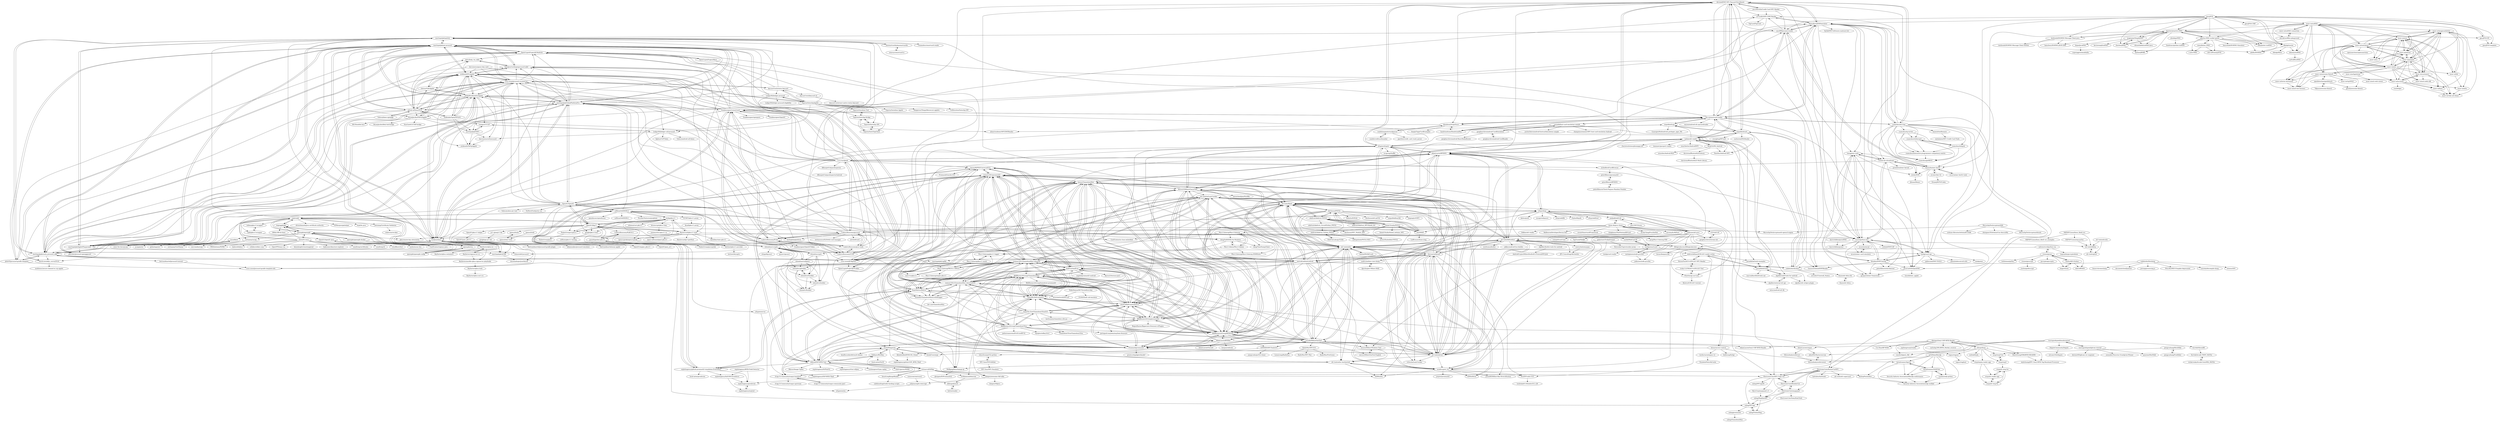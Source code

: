 digraph G {
"devnied/EMV-NFC-Paycard-Enrollment" -> "n37sn4k3/NFC-EMV-Reader"
"devnied/EMV-NFC-Paycard-Enrollment" -> "pro100svitlo/Credit-Card-NFC-Reader"
"devnied/EMV-NFC-Paycard-Enrollment" -> "MatusKysel/EMVemulator"
"devnied/EMV-NFC-Paycard-Enrollment" -> "sasc999/javaemvreader"
"devnied/EMV-NFC-Paycard-Enrollment" -> "cuamckuu/nfc-frog"
"devnied/EMV-NFC-Paycard-Enrollment" -> "doc-rj/smartcard-reader"
"devnied/EMV-NFC-Paycard-Enrollment" -> "nfcgate/nfcgate"
"devnied/EMV-NFC-Paycard-Enrollment" -> "AdamLaurie/RFIDIOt"
"devnied/EMV-NFC-Paycard-Enrollment" -> "nadam/nfc-reader"
"devnied/EMV-NFC-Paycard-Enrollment" -> "sinpolib/nfcard"
"devnied/EMV-NFC-Paycard-Enrollment" -> "dimalinux/SwipeYours"
"devnied/EMV-NFC-Paycard-Enrollment" -> "vicente-da-silva/dcemv"
"devnied/EMV-NFC-Paycard-Enrollment" -> "nfc-tools/libnfc"
"devnied/EMV-NFC-Paycard-Enrollment" -> "russss/python-emv"
"devnied/EMV-NFC-Paycard-Enrollment" -> "frankmorgner/vsmartcard"
"OpenCryptoProject/Myst" -> "OpenCryptoProject/JCMathLib"
"OpenCryptoProject/Myst" -> "OpenCryptoProject/JCProfiler"
"osmocom/simtrace2" -> "julijonas/apdu-intercept"
"softhsm/SoftHSMv2" -> "disig/SoftHSM2-for-Windows"
"softhsm/SoftHSMv2" -> "miekg/pkcs11"
"softhsm/SoftHSMv2" -> "OpenSC/libp11"
"softhsm/SoftHSMv2" -> "Mastercard/pkcs11-tools"
"softhsm/SoftHSMv2" -> "OpenSC/OpenSC"
"softhsm/SoftHSMv2" -> "ThalesGroup/crypto11"
"softhsm/SoftHSMv2" -> "google/pkcs11test"
"softhsm/SoftHSMv2" -> "PeculiarVentures/graphene" ["e"=1]
"softhsm/SoftHSMv2" -> "opendnssec/opendnssec"
"softhsm/SoftHSMv2" -> "oasis-tcs/pkcs11"
"softhsm/SoftHSMv2" -> "Pkcs11Interop/PKCS11-SPECS"
"softhsm/SoftHSMv2" -> "xipki/xipki"
"softhsm/SoftHSMv2" -> "softhsm/SoftHSMv1"
"softhsm/SoftHSMv2" -> "martinpaljak/GlobalPlatformPro"
"softhsm/SoftHSMv2" -> "SUNET/pkcs11-proxy"
"emsec/ChameleonMini" -> "RfidResearchGroup/ChameleonMini"
"emsec/ChameleonMini" -> "iceman1001/ChameleonMini-rebooted"
"emsec/ChameleonMini" -> "Proxmark/proxmark3"
"emsec/ChameleonMini" -> "iceman1001/ChameleonMini-rebootedGUI"
"emsec/ChameleonMini" -> "RfidResearchGroup/proxmark3"
"emsec/ChameleonMini" -> "RfidResearchGroup/ChameleonUltra"
"emsec/ChameleonMini" -> "iceman1001/proxmark3"
"emsec/ChameleonMini" -> "Gator96100/ProxSpace"
"emsec/ChameleonMini" -> "nfc-tools/mfoc"
"emsec/ChameleonMini" -> "nfc-tools/mfcuk"
"emsec/ChameleonMini" -> "nfc-tools/libnfc"
"emsec/ChameleonMini" -> "RfidResearchGroup/RFIDtools"
"emsec/ChameleonMini" -> "AdamLaurie/RFIDIOt"
"emsec/ChameleonMini" -> "wh201906/Proxmark3GUI"
"emsec/ChameleonMini" -> "ikarus23/MifareClassicTool"
"StevenTso/ACS-ACR122U-NFC-Reader" -> "rocky112358/ACS-ACR122U-Tool"
"StevenTso/ACS-ACR122U-NFC-Reader" -> "mdeverdelhan/ACR122U-reader-writer"
"OpenSC/OpenSC" -> "martinpaljak/GlobalPlatformPro"
"OpenSC/OpenSC" -> "OpenSC/libp11"
"OpenSC/OpenSC" -> "softhsm/SoftHSMv2"
"OpenSC/OpenSC" -> "LudovicRousseau/PCSC"
"OpenSC/OpenSC" -> "frankmorgner/vsmartcard"
"OpenSC/OpenSC" -> "crocs-muni/javacard-curated-list"
"OpenSC/OpenSC" -> "philipWendland/IsoApplet"
"OpenSC/OpenSC" -> "LudovicRousseau/CCID"
"OpenSC/OpenSC" -> "LudovicRousseau/pyscard"
"OpenSC/OpenSC" -> "NoMoreFood/putty-cac" ["e"=1]
"OpenSC/OpenSC" -> "martinpaljak/ant-javacard"
"OpenSC/OpenSC" -> "arekinath/PivApplet"
"OpenSC/OpenSC" -> "licel/jcardsim"
"OpenSC/OpenSC" -> "Yubico/yubico-piv-tool" ["e"=1]
"OpenSC/OpenSC" -> "LudovicRousseau/pcsc-tools"
"Proxmark/proxmark3" -> "RfidResearchGroup/proxmark3"
"Proxmark/proxmark3" -> "emsec/ChameleonMini"
"Proxmark/proxmark3" -> "iceman1001/proxmark3"
"Proxmark/proxmark3" -> "wh201906/Proxmark3GUI"
"Proxmark/proxmark3" -> "ikarus23/MifareClassicTool"
"Proxmark/proxmark3" -> "Gator96100/ProxSpace"
"Proxmark/proxmark3" -> "nfc-tools/mfcuk"
"Proxmark/proxmark3" -> "nfc-tools/mfoc"
"Proxmark/proxmark3" -> "nfc-tools/libnfc"
"Proxmark/proxmark3" -> "RfidResearchGroup/RFIDtools"
"Proxmark/proxmark3" -> "greatscottgadgets/hackrf" ["e"=1]
"Proxmark/proxmark3" -> "iceman1001/ChameleonMini-rebooted"
"Proxmark/proxmark3" -> "RfidResearchGroup/ChameleonMini"
"Proxmark/proxmark3" -> "xcicode/MifareOneTool"
"Proxmark/proxmark3" -> "burma69/PM3UniversalGUI"
"dimalinux/SwipeYours" -> "handstandsam/HandstandPay"
"dimalinux/SwipeYours" -> "salmg/NFCopy"
"dimalinux/SwipeYours" -> "SimplyTapp/CardExamples"
"dimalinux/SwipeYours" -> "sualeh/magnetictrackparser"
"dimalinux/SwipeYours" -> "doc-rj/smartcard-reader"
"dimalinux/SwipeYours" -> "ElectronicCats/NFC-Copy-Cat"
"sualeh/magnetictrackparser" -> "sualeh/creditcardnumber"
"sualeh/magnetictrackparser" -> "jpartlow/credit_card_track_parser"
"sualeh/magnetictrackparser" -> "dimalinux/SwipeYours"
"elechouse/PN532" -> "adafruit/Adafruit-PN532"
"elechouse/PN532" -> "Seeed-Studio/PN532"
"elechouse/PN532" -> "don/NDEF"
"elechouse/PN532" -> "nfc-tools/libnfc"
"elechouse/PN532" -> "elechouse/NFC_Module_DEV"
"elechouse/PN532" -> "nfc-tools/mfcuk"
"elechouse/PN532" -> "Robotto/ESPnfc"
"elechouse/PN532" -> "elechouse/nfc-pn532"
"elechouse/PN532" -> "miguelbalboa/rfid" ["e"=1]
"elechouse/PN532" -> "JiapengLi/GNFC"
"elechouse/PN532" -> "nfc-tools/mfoc"
"elechouse/PN532" -> "RfidResearchGroup/RFIDtools"
"elechouse/PN532" -> "xcicode/MifareOneTool"
"elechouse/NFC_Module_DEV" -> "mweir/Embedded-PN532"
"RfidResearchGroup/proxmark3" -> "Proxmark/proxmark3"
"RfidResearchGroup/proxmark3" -> "wh201906/Proxmark3GUI"
"RfidResearchGroup/proxmark3" -> "RfidResearchGroup/ChameleonUltra"
"RfidResearchGroup/proxmark3" -> "Gator96100/ProxSpace"
"RfidResearchGroup/proxmark3" -> "emsec/ChameleonMini"
"RfidResearchGroup/proxmark3" -> "RfidResearchGroup/RFIDtools"
"RfidResearchGroup/proxmark3" -> "ikarus23/MifareClassicTool"
"RfidResearchGroup/proxmark3" -> "iceman1001/proxmark3"
"RfidResearchGroup/proxmark3" -> "portapack-mayhem/mayhem-firmware" ["e"=1]
"RfidResearchGroup/proxmark3" -> "RfidResearchGroup/ChameleonMini"
"RfidResearchGroup/proxmark3" -> "iceman1001/ChameleonMini-rebooted"
"RfidResearchGroup/proxmark3" -> "GameTec-live/ChameleonUltraGUI"
"RfidResearchGroup/proxmark3" -> "nfc-tools/mfoc"
"RfidResearchGroup/proxmark3" -> "nfc-tools/libnfc"
"RfidResearchGroup/proxmark3" -> "RogueMaster/flipperzero-firmware-wPlugins" ["e"=1]
"AdamLaurie/RFIDler" -> "AdamLaurie/RFIDIOt"
"AdamLaurie/RFIDler" -> "lixmk/Wiegotcha"
"AdamLaurie/RFIDler" -> "AdamLaurie/ChronIC"
"AdamLaurie/RFIDler" -> "RfidResearchGroup/RFIDtools"
"AdamLaurie/RFIDler" -> "rfidtool/ESP-RFID-Tool"
"AdamLaurie/RFIDler" -> "AdamLaurie/Gen2-UHF-RFID-Reader"
"AdamLaurie/RFIDler" -> "kbembedded/EM4100_Cloner"
"AdamLaurie/RFIDler" -> "leonjza/ooktools" ["e"=1]
"AdamLaurie/RFIDler" -> "AdamLaurie/rompar"
"AdamLaurie/RFIDler" -> "iceman1001/proxmark3"
"sllurp/sllurp" -> "nkargas/Gen2-UHF-RFID-Reader"
"sllurp/sllurp" -> "wisp/impinj-reader-app"
"sllurp/sllurp" -> "MarinYoung4596/RFID-READER"
"sllurp/sllurp" -> "enilink/llrp4j"
"sllurp/sllurp" -> "tagsys/tagsee"
"sllurp/sllurp" -> "wisp/wisp5"
"sllurp/sllurp" -> "ransford/gen2_rfid"
"sllurp/sllurp" -> "wisp/wisp5-hw"
"jpos/jPOS" -> "jpos/jPOS-EE"
"jpos/jPOS" -> "kpavlov/jreactive-8583"
"jpos/jPOS" -> "jpos/jPOS-template"
"jpos/jPOS" -> "binaryfoo/emv-bertlv"
"jpos/jPOS" -> "moov-io/iso8583"
"jpos/jPOS" -> "sasc999/javaemvreader"
"jpos/jPOS" -> "magicjoey/Simple8583"
"jpos/jPOS" -> "imohsenb/ISO8583-Message-Client-java"
"jpos/jPOS" -> "juks/iso-8583-socket-queue"
"jpos/jPOS" -> "chochos/j8583"
"jpos/jPOS" -> "jpos/jPOS-CMF"
"jpos/jPOS" -> "tilln/jmeter-iso8583"
"jpos/jPOS" -> "ideazxy/iso8583"
"jpos/jPOS" -> "rkbalgi/isosim"
"jpos/jPOS" -> "MatusKysel/EMVemulator"
"jpos/jPOS-EE" -> "jpos/jPOS-template"
"jpos/jPOS-EE" -> "jpos/jPOS"
"maxieds/ChameleonMiniLiveDebugger" -> "iceman1001/ChameleonMini-rebootedGUI"
"maxieds/ChameleonMiniLiveDebugger" -> "WolfgangMau/chamgo-qt"
"maxieds/ChameleonMiniLiveDebugger" -> "iceman1001/ChameleonMini-rebooted"
"maxieds/ChameleonMiniLiveDebugger" -> "dev-zzo/ChameleonMini"
"codebutler/farebot" -> "metrodroid/metrodroid"
"codebutler/farebot" -> "nadam/nfc-reader"
"codebutler/farebot" -> "sinpolib/nfcard"
"codebutler/farebot" -> "devnied/EMV-NFC-Paycard-Enrollment"
"codebutler/farebot" -> "sevenler/Uninstall_Statics" ["e"=1]
"codebutler/farebot" -> "Kazzz/nfc-felica-lib"
"grundid/host-card-emulation-sample" -> "justinribeiro/android-hostcardemulation-sample"
"grundid/host-card-emulation-sample" -> "championswimmer/NFC-host-card-emulation-Android" ["e"=1]
"grundid/host-card-emulation-sample" -> "grundid/nfctools-examples"
"grundid/host-card-emulation-sample" -> "handstandsam/HandstandPay"
"grundid/host-card-emulation-sample" -> "googlearchive/android-CardEmulation"
"grundid/host-card-emulation-sample" -> "doc-rj/smartcard-reader"
"RickyYu/Nfc-Android" -> "Peerbits/Android-NFC"
"RickyYu/Nfc-Android" -> "nadam/nfc-reader"
"RickyYu/Nfc-Android" -> "aicareles/Android-BLE" ["e"=1]
"RickyYu/Nfc-Android" -> "davistsin/BluetoothLELibrary"
"rfidtool/ESP-RFID-Tool" -> "octosavvi/ESPKey"
"rfidtool/ESP-RFID-Tool" -> "exploitagency/ESPloitV2" ["e"=1]
"rfidtool/ESP-RFID-Tool" -> "linklayer/BLEKey"
"rfidtool/ESP-RFID-Tool" -> "TeamWalrus/Walrus"
"rfidtool/ESP-RFID-Tool" -> "exploitagency/rfcat-rolljam" ["e"=1]
"rfidtool/ESP-RFID-Tool" -> "exploitagency/ESP-RFID-Thief"
"rfidtool/ESP-RFID-Tool" -> "lixmk/Wiegotcha"
"rfidtool/ESP-RFID-Tool" -> "iceman1001/ChameleonMini-rebooted"
"rfidtool/ESP-RFID-Tool" -> "iceman1001/proxmark3"
"rfidtool/ESP-RFID-Tool" -> "exploitagency/github-proxmark3-standalone-lf-emulator"
"rfidtool/ESP-RFID-Tool" -> "AdamLaurie/RFIDler"
"rfidtool/ESP-RFID-Tool" -> "trishmapow/rf-jam-replay" ["e"=1]
"rfidtool/ESP-RFID-Tool" -> "whid-injector/WHID" ["e"=1]
"rfidtool/ESP-RFID-Tool" -> "SKocur/Image-Cipher" ["e"=1]
"rfidtool/ESP-RFID-Tool" -> "RfidResearchGroup/ChameleonMini"
"martinpaljak/GlobalPlatformPro" -> "martinpaljak/ant-javacard"
"martinpaljak/GlobalPlatformPro" -> "crocs-muni/javacard-curated-list"
"martinpaljak/GlobalPlatformPro" -> "philipWendland/IsoApplet"
"martinpaljak/GlobalPlatformPro" -> "licel/jcardsim"
"martinpaljak/GlobalPlatformPro" -> "martinpaljak/AppletPlayground"
"martinpaljak/GlobalPlatformPro" -> "martinpaljak/oracle_javacard_sdks"
"martinpaljak/GlobalPlatformPro" -> "github-af/SmartPGP"
"martinpaljak/GlobalPlatformPro" -> "crocs-muni/JCAlgTest"
"martinpaljak/GlobalPlatformPro" -> "arekinath/PivApplet"
"martinpaljak/GlobalPlatformPro" -> "frankmorgner/vsmartcard"
"martinpaljak/GlobalPlatformPro" -> "martinpaljak/apdu4j"
"martinpaljak/GlobalPlatformPro" -> "OpenSC/OpenSC"
"martinpaljak/GlobalPlatformPro" -> "OpenCryptoProject/JCMathLib"
"martinpaljak/GlobalPlatformPro" -> "kaoh/globalplatform"
"martinpaljak/GlobalPlatformPro" -> "OpenJavaCard/openjavacard-ndef"
"adafruit/Adafruit_CircuitPython_PN532" -> "adafruit/Adafruit_Python_PN532"
"cuamckuu/nfc-frog" -> "cuamckuu/interactive-programmers-competency-matrix"
"cuamckuu/nfc-frog" -> "MatusKysel/EMVemulator"
"cuamckuu/nfc-frog" -> "laane/nfcmillionaire"
"cuamckuu/nfc-frog" -> "cuamckuu/tg-inviter"
"cuamckuu/nfc-frog" -> "n37sn4k3/NFC-EMV-Reader"
"cuamckuu/nfc-frog" -> "cuamckuu/telepub"
"cuamckuu/nfc-frog" -> "cuamckuu/tetherspot"
"cuamckuu/nfc-frog" -> "ElectronicCats/NFC-Copy-Cat"
"cuamckuu/nfc-frog" -> "cuamckuu/getREST"
"cuamckuu/nfc-frog" -> "ElectronicCats/HunterCatNFC"
"cuamckuu/nfc-frog" -> "doc-rj/smartcard-reader"
"cuamckuu/nfc-frog" -> "devnied/EMV-NFC-Paycard-Enrollment"
"cuamckuu/nfc-frog" -> "russss/python-emv"
"cuamckuu/nfc-frog" -> "tomkp/card-spy"
"cuamckuu/nfc-frog" -> "vicente-da-silva/dcemv"
"xipki/xipki" -> "dogtagpki/pki"
"xipki/xipki" -> "openxpki/openxpki"
"xipki/xipki" -> "Keyfactor/ejbca-ce"
"xipki/xipki" -> "Mastercard/pkcs11-tools"
"xipki/xipki" -> "seize-the-dave/jscep"
"xipki/xipki" -> "xipki/pkcs11wrapper"
"xipki/xipki" -> "olivierlemasle/java-certificate-authority"
"xipki/xipki" -> "ZZMarquis/gmhelper" ["e"=1]
"xipki/xipki" -> "bcgit/bc-java" ["e"=1]
"xipki/xipki" -> "certnanny/sscep"
"xipki/xipki" -> "disig/SoftHSM2-for-Windows"
"xipki/xipki" -> "softhsm/SoftHSMv2"
"xipki/xipki" -> "martinpaljak/apdu4j"
"xipki/xipki" -> "mikma/pkcs11wrapper"
"xipki/xipki" -> "jeewamp/Certificate-Validation"
"skjolber/external-nfc-api" -> "entur/android-nfc-lib"
"skjolber/external-nfc-api" -> "skjolber/ndef-tools-for-android"
"iceman1001/ChameleonMini-rebootedGUI" -> "iceman1001/ChameleonMini-rebooted"
"iceman1001/ChameleonMini-rebootedGUI" -> "RfidResearchGroup/ChameleonMini"
"iceman1001/ChameleonMini-rebootedGUI" -> "iceman1001/proxmark3"
"iceman1001/ChameleonMini-rebootedGUI" -> "maxieds/ChameleonMiniLiveDebugger"
"iceman1001/ChameleonMini-rebootedGUI" -> "Gator96100/ProxSpace"
"iceman1001/ChameleonMini-rebootedGUI" -> "emsec/ChameleonMini"
"iceman1001/ChameleonMini-rebootedGUI" -> "TeamWalrus/Walrus"
"iceman1001/ChameleonMini-rebootedGUI" -> "RfidResearchGroup/RFIDtools"
"iceman1001/ChameleonMini-rebootedGUI" -> "WolfgangMau/chamgo-qt"
"iceman1001/ChameleonMini-rebootedGUI" -> "wh201906/Proxmark3GUI"
"iceman1001/ChameleonMini-rebootedGUI" -> "burma69/PM3UniversalGUI"
"iceman1001/ChameleonMini-rebootedGUI" -> "iCopy-X-Community/icopyx-teardown"
"iceman1001/ChameleonMini-rebootedGUI" -> "AndProx/AndProx"
"MatusKysel/EMVemulator" -> "tomkp/card-spy"
"MatusKysel/EMVemulator" -> "lumag/emv-tools"
"MatusKysel/EMVemulator" -> "russss/python-emv"
"MatusKysel/EMVemulator" -> "n37sn4k3/NFC-EMV-Reader"
"MatusKysel/EMVemulator" -> "JavaCardOS/OpenEMV"
"MatusKysel/EMVemulator" -> "cuamckuu/nfc-frog"
"MatusKysel/EMVemulator" -> "blunden/EMVConsole"
"MatusKysel/EMVemulator" -> "sasc999/javaemvreader"
"MatusKysel/EMVemulator" -> "Gaurav2Github/EMVReader"
"MatusKysel/EMVemulator" -> "doc-rj/smartcard-reader"
"MatusKysel/EMVemulator" -> "ntufar/EMV"
"MatusKysel/EMVemulator" -> "devnied/EMV-NFC-Paycard-Enrollment"
"MatusKysel/EMVemulator" -> "peterfillmore/emvkeytool"
"MatusKysel/EMVemulator" -> "Xyl2k/EMV-Softwares-malware-list"
"MatusKysel/EMVemulator" -> "dimalinux/SwipeYours"
"n37sn4k3/NFC-EMV-Reader" -> "alimertozdemir/NFCEMVReader"
"n37sn4k3/NFC-EMV-Reader" -> "MatusKysel/EMVemulator"
"n37sn4k3/NFC-EMV-Reader" -> "Gaurav2Github/EMVReader"
"n37sn4k3/NFC-EMV-Reader" -> "TapCard/TapCard"
"octosavvi/ESPKey" -> "rfidtool/ESP-RFID-Tool"
"octosavvi/ESPKey" -> "killergeek/nard"
"octosavvi/ESPKey" -> "evildaemond/doorsim"
"octosavvi/ESPKey" -> "iCopy-X-Community/icopyx-teardown"
"octosavvi/ESPKey" -> "linklayer/BLEKey"
"octosavvi/ESPKey" -> "linuz/LongRangeReader"
"octosavvi/ESPKey" -> "ElectronicCats/NFC-Copy-Cat"
"octosavvi/ESPKey" -> "doegox/awesome-rfid-talks"
"octosavvi/ESPKey" -> "BishopFox/mellon"
"octosavvi/ESPKey" -> "exploitagency/ESP-RFID-Thief"
"wisp/wisp5" -> "wisp/wisp5-hw"
"wisp/wisp5" -> "wisp/nfc-wisp-hw"
"bertrandmartel/javacard-tutorial" -> "crocs-muni/javacard-gradle-template-edu"
"adafruit/Adafruit-PN532" -> "Seeed-Studio/PN532"
"adafruit/Adafruit-PN532" -> "elechouse/PN532"
"adafruit/Adafruit-PN532" -> "don/NDEF"
"adafruit/Adafruit-PN532" -> "adafruit/Adafruit_Python_PN532"
"adafruit/Adafruit-PN532" -> "nfc-tools/libnfc"
"adafruit/Adafruit-PN532" -> "adafruit/Adafruit_CircuitPython_PN532"
"adafruit/Adafruit-PN532" -> "adafruit/Adafruit_NFCShield_I2C"
"iceman1001/ChameleonMini-rebooted" -> "iceman1001/ChameleonMini-rebootedGUI"
"iceman1001/ChameleonMini-rebooted" -> "RfidResearchGroup/ChameleonMini"
"iceman1001/ChameleonMini-rebooted" -> "emsec/ChameleonMini"
"iceman1001/ChameleonMini-rebooted" -> "iceman1001/proxmark3"
"iceman1001/ChameleonMini-rebooted" -> "maxieds/ChameleonMiniLiveDebugger"
"iceman1001/ChameleonMini-rebooted" -> "Gator96100/ProxSpace"
"iceman1001/ChameleonMini-rebooted" -> "TeamWalrus/Walrus"
"iceman1001/ChameleonMini-rebooted" -> "RfidResearchGroup/RFIDtools"
"iceman1001/ChameleonMini-rebooted" -> "AndProx/AndProx"
"iceman1001/ChameleonMini-rebooted" -> "WolfgangMau/chamgo-qt"
"iceman1001/ChameleonMini-rebooted" -> "rfidtool/ESP-RFID-Tool"
"iceman1001/ChameleonMini-rebooted" -> "burma69/PM3UniversalGUI"
"iceman1001/ChameleonMini-rebooted" -> "nfc-tools/miLazyCracker"
"iceman1001/ChameleonMini-rebooted" -> "exploitagency/github-proxmark3-standalone-lf-emulator"
"iceman1001/ChameleonMini-rebooted" -> "Proxmark/proxmark3"
"WolfgangMau/chamgo-qt" -> "cjbrigato/ESProxmark32"
"xcicode/MifareOneTool" -> "wh201906/Proxmark3GUI"
"xcicode/MifareOneTool" -> "nfc-tools/mfoc"
"xcicode/MifareOneTool" -> "nfc-tools/mfcuk"
"xcicode/MifareOneTool" -> "RfidResearchGroup/RFIDtools"
"xcicode/MifareOneTool" -> "ikarus23/MifareClassicTool"
"xcicode/MifareOneTool" -> "nfc-tools/libnfc"
"xcicode/MifareOneTool" -> "Proxmark/proxmark3"
"xcicode/MifareOneTool" -> "iceman1001/ChameleonMini-rebooted"
"xcicode/MifareOneTool" -> "emsec/ChameleonMini"
"xcicode/MifareOneTool" -> "xavave/MifareOneTool-English"
"xcicode/MifareOneTool" -> "GSWXXN/NFCToolsGUI"
"xcicode/MifareOneTool" -> "iceman1001/ChameleonMini-rebootedGUI"
"xcicode/MifareOneTool" -> "RfidResearchGroup/ChameleonMini"
"xcicode/MifareOneTool" -> "xavave/Mifare-Windows-Tool"
"xcicode/MifareOneTool" -> "RadioWar/NFCGUI"
"Seeed-Studio/PN532" -> "don/NDEF"
"Seeed-Studio/PN532" -> "adafruit/Adafruit-PN532"
"Seeed-Studio/PN532" -> "elechouse/PN532"
"Seeed-Studio/PN532" -> "Seeed-Studio/Seeed_Arduino_NFC"
"Seeed-Studio/PN532" -> "nfc-tools/libnfc"
"Seeed-Studio/PN532" -> "mweir/Embedded-PN532"
"Seeed-Studio/PN532" -> "elechouse/NFC_Module_DEV"
"Seeed-Studio/PN532" -> "nfc-tools/mfcuk"
"Seeed-Studio/PN532" -> "adafruit/Adafruit_Python_PN532"
"intarsys/smartcard-io" -> "jnasmartcardio/jnasmartcardio"
"burma69/PM3UniversalGUI" -> "Gator96100/ProxSpace"
"burma69/PM3UniversalGUI" -> "exploitagency/github-proxmark3-standalone-lf-emulator"
"burma69/PM3UniversalGUI" -> "wh201906/Proxmark3GUI"
"burma69/PM3UniversalGUI" -> "AndProx/AndProx"
"burma69/PM3UniversalGUI" -> "iceman1001/proxmark3"
"burma69/PM3UniversalGUI" -> "Proxmark/Gaucho-GUI"
"ElectronicCats/NFC-Copy-Cat" -> "ElectronicCats/BomberCat"
"ElectronicCats/NFC-Copy-Cat" -> "salmg/NFCopy"
"ElectronicCats/NFC-Copy-Cat" -> "ElectronicCats/HunterCatNFC"
"ElectronicCats/NFC-Copy-Cat" -> "RyscCorp/magspoof_r3"
"ElectronicCats/NFC-Copy-Cat" -> "ElectronicCats/magspoof"
"ElectronicCats/NFC-Copy-Cat" -> "salmg/NFCopy85"
"ph4r05/javacard-gradle-template" -> "martinpaljak/oracle_javacard_sdks"
"ph4r05/javacard-gradle-template" -> "OpenCryptoProject/JCMathLib"
"ph4r05/javacard-gradle-template" -> "crocs-muni/javacard-gradle-template-edu"
"ph4r05/javacard-gradle-template" -> "martinpaljak/ant-javacard"
"keycard-tech/status-keycard" -> "Toporin/SatochipApplet"
"keycard-tech/status-keycard" -> "OpenCryptoProject/JCMathLib"
"keycard-tech/status-keycard" -> "crocs-muni/javacard-curated-list"
"keycard-tech/status-keycard" -> "LedgerHQ/ledger-javacard"
"keycard-tech/status-keycard" -> "martinpaljak/ant-javacard"
"keycard-tech/status-keycard" -> "keycard-tech/keycard-cli"
"LedgerHQ/ledger-javacard" -> "Toporin/SatochipApplet"
"LedgerHQ/ledger-javacard" -> "LedgerHQ/ledger-javacard-eligibility"
"LedgerHQ/ledger-javacard" -> "martinpaljak/ant-javacard"
"LedgerHQ/ledger-javacard" -> "OpenCryptoProject/JCMathLib"
"LedgerHQ/ledger-javacard" -> "LedgerHQ/ledger-u2f-javacard"
"LedgerHQ/ledger-javacard" -> "martinpaljak/oracle_javacard_sdks"
"moov-io/imagecashletter" -> "moov-io/wire"
"moov-io/imagecashletter" -> "moov-io/metro2"
"moov-io/imagecashletter" -> "moov-io/irs"
"moov-io/imagecashletter" -> "moov-io/base"
"moov-io/imagecashletter" -> "moov-io/fed"
"moov-io/imagecashletter" -> "moov-io/customers"
"moov-io/imagecashletter" -> "moov-io/paygate"
"moov-io/imagecashletter" -> "moov-io/ruby-ach-demo"
"moov-io/imagecashletter" -> "moov-io/infra"
"openfintechio/openfintech" -> "7kfpun/awesome-fintech"
"openfintechio/openfintech" -> "moov-io/awesome-fintech"
"openfintechio/openfintech" -> "jplock/awesome-fintech"
"ricmoo/pyaes" -> "ricmoo/pyscrypt"
"ricmoo/pyaes" -> "bozhu/AES-Python"
"ricmoo/pyaes" -> "boppreh/aes"
"ricmoo/pyaes" -> "sybrenstuvel/python-rsa"
"ricmoo/pyaes" -> "twhiteman/pyDes"
"ricmoo/pyaes" -> "pycrypto/pycrypto" ["e"=1]
"ricmoo/pyaes" -> "debriefff/AES"
"Huuf/OV-mfoc-GUI" -> "toshitaka91164/mfocGUI_v29"
"vicente-da-silva/dcemv" -> "greenboxal/emv-kernel"
"vicente-da-silva/dcemv" -> "JavaCardOS/OpenEMV"
"vicente-da-silva/dcemv" -> "lumag/emv-tools"
"vicente-da-silva/dcemv" -> "ntufar/EMV"
"vicente-da-silva/dcemv" -> "russss/python-emv"
"vicente-da-silva/dcemv" -> "nicbedford/CardBrowser"
"vicente-da-silva/dcemv" -> "binaryfoo/emv-bertlv"
"wisp/impinj-reader-app" -> "wisp/nfc-reader-app"
"wisp/impinj-reader-app" -> "wisp/nfc-wisp-fw"
"moov-io/infra" -> "moov-io/ruby-ach-demo"
"licel/jcardsim" -> "martinpaljak/ant-javacard"
"licel/jcardsim" -> "martinpaljak/GlobalPlatformPro"
"licel/jcardsim" -> "martinpaljak/oracle_javacard_sdks"
"licel/jcardsim" -> "crocs-muni/javacard-curated-list"
"licel/jcardsim" -> "martinpaljak/vJCRE"
"licel/jcardsim" -> "martinpaljak/apdu4j"
"licel/jcardsim" -> "crocs-muni/JCAlgTest"
"licel/jcardsim" -> "philipWendland/IsoApplet"
"licel/jcardsim" -> "OpenJavaCard/openjavacard-ndef"
"licel/jcardsim" -> "martinpaljak/AppletPlayground"
"licel/jcardsim" -> "christianhujer/jcardmock"
"licel/jcardsim" -> "bertrandmartel/javacard-gradle-plugin"
"licel/jcardsim" -> "adamnoakes/javacard-simulator"
"licel/jcardsim" -> "crocs-muni/javacard-gradle-template-edu"
"licel/jcardsim" -> "bertrandmartel/aram-applet" ["e"=1]
"AndProx/AndProx" -> "burma69/PM3UniversalGUI"
"AndProx/AndProx" -> "iceman1001/proxmark3"
"AndProx/AndProx" -> "RfidResearchGroup/RFIDtools"
"AndProx/AndProx" -> "Gator96100/ProxSpace"
"AndProx/AndProx" -> "TeamWalrus/Walrus"
"AndProx/AndProx" -> "iceman1001/ChameleonMini-rebooted"
"AndProx/AndProx" -> "RfidResearchGroup/ChameleonMini"
"AndProx/AndProx" -> "ikarus23/termux-pm3"
"AndProx/AndProx" -> "maxieds/ChameleonMiniLiveDebugger"
"AndProx/AndProx" -> "wh201906/Proxmark3GUI"
"AndProx/AndProx" -> "iceman1001/ChameleonMini-rebootedGUI"
"AndProx/AndProx" -> "angelsl/proxmark3-android"
"bytedreamer/OSDP.Net" -> "ryanhz/osdp-python"
"bytedreamer/OSDP.Net" -> "bytedreamer/Aporta"
"bytedreamer/OSDP.Net" -> "Security-Industry-Association/osdp-verified"
"bytedreamer/OSDP.Net" -> "Security-Industry-Association/libosdp-conformance"
"kenh/keychain-pkcs11" -> "frankmorgner/OpenSCToken"
"skjolber/desfire-tools-for-android" -> "AndroidCrypto/MifareDesfireEv3TutorialNFCjLib"
"evsinev/ber-tlv" -> "binaryfoo/emv-bertlv"
"evsinev/ber-tlv" -> "DreamJM/TLVCodec"
"MicrochipTech/cryptoauthlib" -> "MicrochipTech/cryptoauthtools"
"MicrochipTech/cryptoauthlib" -> "MicrochipTech/cryptoauth-openssl-engine"
"MicrochipTech/cryptoauthlib" -> "arduino-libraries/ArduinoECCX08"
"MicrochipTech/cryptoauthlib" -> "shinigami35/ArduinoUno-Ateccx08a"
"nicbedford/CardBrowser" -> "peterfillmore/proxmark3"
"Mastercard/pkcs11-tools" -> "OpenSC/libp11"
"Mastercard/pkcs11-tools" -> "tpm2-software/tpm2-pkcs11" ["e"=1]
"Mastercard/pkcs11-tools" -> "Mastercard/p11perftest"
"Mastercard/pkcs11-tools" -> "kenh/keychain-pkcs11"
"Mastercard/pkcs11-tools" -> "opencryptoki/opencryptoki"
"Mastercard/pkcs11-tools" -> "latchset/pkcs11-provider"
"Mastercard/pkcs11-tools" -> "pkic/remote-key-attestation"
"Mastercard/pkcs11-tools" -> "CardContact/sc-hsm-embedded"
"Mastercard/pkcs11-tools" -> "miekg/pkcs11"
"mikma/pkcs11wrapper" -> "xipki/pkcs11wrapper"
"moov-io/accounts" -> "moov-io/customers"
"moov-io/accounts" -> "vxio/ledger"
"moov-io/accounts" -> "moov-io/base"
"moov-io/accounts" -> "moov-io/ruby-ach-demo"
"moov-io/accounts" -> "moov-io/infra"
"hootan09/rfidCrack" -> "nfc-tools/mfoc"
"moov-io/paygate" -> "moov-io/customers"
"moov-io/paygate" -> "moov-io/wire"
"moov-io/paygate" -> "moov-io/ach"
"moov-io/paygate" -> "moov-io/accounts"
"moov-io/paygate" -> "moov-io/watchman"
"moov-io/paygate" -> "moov-io/imagecashletter"
"moov-io/paygate" -> "moov-io/metro2"
"moov-io/paygate" -> "moov-io/ruby-ach-demo"
"moov-io/paygate" -> "moov-io/ach-node-sdk"
"moov-io/wire" -> "moov-io/imagecashletter"
"moov-io/wire" -> "moov-io/customers"
"moov-io/wire" -> "moov-io/paygate"
"moov-io/wire" -> "moov-io/irs"
"moov-io/wire" -> "moov-io/fed"
"moov-io/wire" -> "moov-io/ach"
"moov-io/wire" -> "moov-io/accounts"
"moov-io/wire" -> "moov-io/metro2"
"moov-io/wire" -> "moov-io/watchman"
"ricmoo/pyscrypt" -> "jvarho/pylibscrypt"
"moov-io/watchman" -> "moov-io/wire"
"moov-io/watchman" -> "moov-io/paygate"
"moov-io/watchman" -> "moov-io/customers"
"moov-io/watchman" -> "moov-io/ach"
"moov-io/watchman" -> "moov-io/imagecashletter"
"moov-io/watchman" -> "moov-io/metro2"
"moov-io/watchman" -> "opensanctions/opensanctions" ["e"=1]
"moov-io/watchman" -> "moov-io/irs"
"moov-io/watchman" -> "moov-io/accounts"
"moov-io/watchman" -> "moov-io/iso8583"
"moov-io/watchman" -> "moov-io/terms-dictionary"
"moov-io/watchman" -> "moov-io/base"
"moov-io/watchman" -> "moov-io/awesome-fintech"
"moov-io/watchman" -> "moov-io/ach-test-harness"
"exploitagency/RFID-Field-Detector" -> "exploitagency/proxbrute"
"exploitagency/RFID-Field-Detector" -> "exploitagency/hid1000-bruteforce"
"imohsenb/ISO8583-Message-Client-java" -> "adelbs/ISO8583"
"imohsenb/ISO8583-Message-Client-java" -> "kamshory/ISO8583-JSON-XML"
"imohsenb/ISO8583-Message-Client-java" -> "kpavlov/jreactive-8583"
"imohsenb/ISO8583-Message-Client-java" -> "imohsenb/ISO8583-Message-Client-DotNet"
"martinpaljak/AppletPlayground" -> "martinpaljak/ant-javacard"
"martinpaljak/AppletPlayground" -> "martinpaljak/vJCRE"
"martinpaljak/AppletPlayground" -> "philipWendland/IsoApplet"
"martinpaljak/AppletPlayground" -> "martinpaljak/GlobalPlatformPro"
"martinpaljak/AppletPlayground" -> "crocs-muni/javacard-curated-list"
"martinpaljak/AppletPlayground" -> "martinpaljak/apdu4j"
"martinpaljak/AppletPlayground" -> "slomo/ndef-javacard"
"martinpaljak/AppletPlayground" -> "martinpaljak/oracle_javacard_sdks"
"martinpaljak/AppletPlayground" -> "jderuiter/javacard-openpgpcard"
"martinpaljak/AppletPlayground" -> "licel/jcardsim"
"martinpaljak/vJCRE" -> "christianhujer/jcardmock"
"Toporin/Satochip-2FA" -> "Toporin/SatoChipClient"
"Toporin/Satochip-2FA" -> "Toporin/Satochip-Bridge"
"jnasmartcardio/jnasmartcardio" -> "intarsys/smartcard-io"
"jnasmartcardio/jnasmartcardio" -> "martinpaljak/apdu4j"
"jeewamp/Certificate-Validation" -> "wdawson/revoker"
"santigimeno/node-pcsclite" -> "pokusew/node-pcsclite"
"santigimeno/node-pcsclite" -> "tomkp/smartcard"
"exploitagency/ESP-RFID-Thief" -> "exploitagency/proxbrute"
"NokisDemox/MCT-bruteforce-key" -> "0140454/nfc-uid-emulator"
"NokisDemox/MCT-bruteforce-key" -> "securenetwork/NFCulT"
"ntufar/EMV" -> "jbteam/libemv"
"salmg/NFCopy" -> "salmg/proxmark3"
"salmg/NFCopy" -> "salmg/ViolentMag"
"googlearchive/chrome-nfc" -> "w3c/web-nfc"
"moov-io/fed" -> "moov-io/wire"
"moov-io/fed" -> "moov-io/imagecashletter"
"moov-io/fed" -> "moov-io/infra"
"makinako/OpenFIPS201" -> "arekinath/PivApplet"
"makinako/OpenFIPS201" -> "arekinath/YkOtpApplet"
"makinako/OpenFIPS201" -> "martinpaljak/YAFU"
"makinako/OpenFIPS201" -> "philipWendland/IsoApplet"
"makinako/OpenFIPS201" -> "github-af/SmartPGP"
"zemuldo/iso_8583" -> "juks/iso-8583-socket-queue"
"zemuldo/iso_8583" -> "s-a/iso-8583"
"zemuldo/iso_8583" -> "sitb-software/jsPOS"
"keycard-tech/keycard-cli" -> "keycard-tech/react-native-status-keycard"
"openxpki/openxpki-docker" -> "openxpki/openxpki-config"
"openxpki/openxpki-docker" -> "openxpki/openxpki"
"openxpki/openxpki-docker" -> "openxpki/clca"
"oasis-tcs/pkcs11" -> "Pkcs11Interop/PKCS11-SPECS"
"dpavlin/perl-Mifare-MAD" -> "asdil12/mifare-view-dump"
"cisco/libest" -> "globalsign/est"
"cisco/libest" -> "jscep/jester"
"cisco/libest" -> "seize-the-dave/jscep"
"nceruchalu/easypay" -> "JPG-Consulting/rfid-desfire"
"exploitagency/esptool" -> "exploitagency/proxbrute"
"pengyuzhang/FreeRider" -> "pengyuzhang/HitchHike"
"moov-io/customers" -> "moov-io/paygate"
"moov-io/customers" -> "moov-io/accounts"
"moov-io/customers" -> "moov-io/base"
"moov-io/customers" -> "moov-io/wire"
"moov-io/customers" -> "moov-io/ach-node-sdk"
"moov-io/customers" -> "moov-io/ruby-ach-demo"
"p11-glue/p11-kit" -> "google/go-p11-kit"
"JohnDMcMaster/zorrom" -> "SiliconAnalysis/bitviewer"
"openxpki/clca" -> "openxpki/openxpki-config"
"moov-io/base" -> "moov-io/ruby-ach-demo"
"Kazzz/nfc-felica" -> "Kazzz/nfc-felica-lib"
"Kazzz/nfc-felica-lib" -> "Kazzz/nfc-felica"
"iceman1001/proxmark3" -> "Gator96100/ProxSpace"
"iceman1001/proxmark3" -> "iceman1001/ChameleonMini-rebootedGUI"
"iceman1001/proxmark3" -> "iceman1001/ChameleonMini-rebooted"
"iceman1001/proxmark3" -> "Proxmark/proxmark3"
"iceman1001/proxmark3" -> "AndProx/AndProx"
"iceman1001/proxmark3" -> "exploitagency/github-proxmark3-standalone-lf-emulator"
"iceman1001/proxmark3" -> "burma69/PM3UniversalGUI"
"iceman1001/proxmark3" -> "TeamWalrus/Walrus"
"iceman1001/proxmark3" -> "wh201906/Proxmark3GUI"
"iceman1001/proxmark3" -> "aczid/crypto1_bs"
"iceman1001/proxmark3" -> "RfidResearchGroup/proxmark3"
"iceman1001/proxmark3" -> "rfidtool/ESP-RFID-Tool"
"iceman1001/proxmark3" -> "emsec/ChameleonMini"
"iceman1001/proxmark3" -> "RfidResearchGroup/RFIDtools"
"iceman1001/proxmark3" -> "lixmk/Wiegotcha"
"AdamLaurie/RFIDIOt" -> "AdamLaurie/RFIDler"
"AdamLaurie/RFIDIOt" -> "nfc-tools/libnfc"
"AdamLaurie/RFIDIOt" -> "nfcpy/nfcpy"
"AdamLaurie/RFIDIOt" -> "nfc-tools/libfreefare"
"AdamLaurie/RFIDIOt" -> "L1L1/cardpeek"
"AdamLaurie/RFIDIOt" -> "emsec/ChameleonMini"
"AdamLaurie/RFIDIOt" -> "nfc-tools/mfcuk"
"AdamLaurie/RFIDIOt" -> "devnied/EMV-NFC-Paycard-Enrollment"
"AdamLaurie/RFIDIOt" -> "Proxmark/proxmark3"
"AdamLaurie/RFIDIOt" -> "nfcgate/nfcgate"
"AdamLaurie/RFIDIOt" -> "MatusKysel/EMVemulator"
"AdamLaurie/RFIDIOt" -> "iceman1001/ChameleonMini-rebootedGUI"
"AdamLaurie/RFIDIOt" -> "Gator96100/ProxSpace"
"AdamLaurie/RFIDIOt" -> "ElectronicCats/NFC-Copy-Cat"
"AdamLaurie/RFIDIOt" -> "nfc-tools/mfoc"
"googlearchive/android-CardReader" -> "googlearchive/android-CardEmulation"
"bozhu/AES-Python" -> "boppreh/aes"
"bozhu/AES-Python" -> "debriefff/AES"
"bozhu/AES-Python" -> "ricmoo/pyaes"
"Pkcs11Interop/PKCS11-SPECS" -> "Pkcs11Interop/pkcs11-mock"
"Pkcs11Interop/PKCS11-SPECS" -> "Pkcs11Interop/empty-pkcs11"
"Pkcs11Interop/PKCS11-SPECS" -> "Pkcs11Interop/pkcs11-logger"
"Pkcs11Interop/PKCS11-SPECS" -> "oasis-tcs/pkcs11"
"nfcgate/nfcgate" -> "nfcgate/server"
"nfcgate/nfcgate" -> "devnied/EMV-NFC-Paycard-Enrollment"
"nfcgate/nfcgate" -> "ikarus23/MifareClassicTool"
"nfcgate/nfcgate" -> "AdamLaurie/RFIDIOt"
"nfcgate/nfcgate" -> "nfc-tools/libnfc"
"nfcgate/nfcgate" -> "nadam/nfc-reader"
"nfcgate/nfcgate" -> "sinpolib/nfcspy"
"nfcgate/nfcgate" -> "metrodroid/metrodroid"
"nfcgate/nfcgate" -> "frankmorgner/vsmartcard"
"nfcgate/nfcgate" -> "RfidResearchGroup/RFIDtools"
"nfcgate/nfcgate" -> "nfc-tools/mfoc"
"nfcgate/nfcgate" -> "nfc-tools/mfcuk"
"nfcgate/nfcgate" -> "nccgroup/Sniffle" ["e"=1]
"nfcgate/nfcgate" -> "RfidResearchGroup/proxmark3"
"nfcgate/nfcgate" -> "Proxmark/proxmark3"
"boppreh/aes" -> "bozhu/AES-Python"
"martinpaljak/ant-javacard" -> "martinpaljak/oracle_javacard_sdks"
"martinpaljak/ant-javacard" -> "martinpaljak/GlobalPlatformPro"
"martinpaljak/ant-javacard" -> "OpenJavaCard/openjavacard-ndef"
"martinpaljak/ant-javacard" -> "crocs-muni/javacard-curated-list"
"martinpaljak/ant-javacard" -> "OpenCryptoProject/JCMathLib"
"martinpaljak/ant-javacard" -> "licel/jcardsim"
"martinpaljak/ant-javacard" -> "arekinath/PivApplet"
"martinpaljak/ant-javacard" -> "crocs-muni/JCAlgTest"
"martinpaljak/ant-javacard" -> "martinpaljak/AppletPlayground"
"martinpaljak/ant-javacard" -> "github-af/SmartPGP"
"martinpaljak/ant-javacard" -> "philipWendland/IsoApplet"
"martinpaljak/ant-javacard" -> "ph4r05/javacard-gradle-template"
"martinpaljak/ant-javacard" -> "martinpaljak/apdu4j"
"martinpaljak/ant-javacard" -> "martinpaljak/vJCRE"
"martinpaljak/ant-javacard" -> "BryanJacobs/FIDO2Applet"
"googlearchive/android-CardEmulation" -> "googlearchive/android-CardReader"
"googlearchive/android-CardEmulation" -> "googlearchive/android-BasicMediaRouter" ["e"=1]
"googlearchive/android-CardEmulation" -> "grundid/host-card-emulation-sample"
"doc-rj/smartcard-reader" -> "handstandsam/HandstandPay"
"doc-rj/smartcard-reader" -> "dimalinux/SwipeYours"
"doc-rj/smartcard-reader" -> "MatusKysel/EMVemulator"
"doc-rj/smartcard-reader" -> "sasc999/javaemvreader"
"doc-rj/smartcard-reader" -> "sinpolib/nfcspy"
"doc-rj/smartcard-reader" -> "n37sn4k3/NFC-EMV-Reader"
"doc-rj/smartcard-reader" -> "grundid/host-card-emulation-sample"
"doc-rj/smartcard-reader" -> "rayyan/android-nfc-paycardreader"
"doc-rj/smartcard-reader" -> "frankmorgner/vsmartcard"
"doc-rj/smartcard-reader" -> "martinpaljak/apdu4j"
"doc-rj/smartcard-reader" -> "cuamckuu/nfc-frog"
"doc-rj/smartcard-reader" -> "tomkp/card-spy"
"doc-rj/smartcard-reader" -> "sinpolib/nfcard"
"doc-rj/smartcard-reader" -> "Gaurav2Github/EMVReader"
"wh201906/Proxmark3GUI" -> "RfidResearchGroup/proxmark3"
"wh201906/Proxmark3GUI" -> "Gator96100/ProxSpace"
"wh201906/Proxmark3GUI" -> "burma69/PM3UniversalGUI"
"wh201906/Proxmark3GUI" -> "Proxmark/proxmark3"
"wh201906/Proxmark3GUI" -> "RfidResearchGroup/RFIDtools"
"wh201906/Proxmark3GUI" -> "iceman1001/proxmark3"
"wh201906/Proxmark3GUI" -> "xcicode/MifareOneTool"
"wh201906/Proxmark3GUI" -> "AndProx/AndProx"
"wh201906/Proxmark3GUI" -> "iceman1001/ChameleonMini-rebootedGUI"
"wh201906/Proxmark3GUI" -> "RfidResearchGroup/ChameleonMini"
"wh201906/Proxmark3GUI" -> "iceman1001/ChameleonMini-rebooted"
"wh201906/Proxmark3GUI" -> "emsec/ChameleonMini"
"wh201906/Proxmark3GUI" -> "RfidResearchGroup/ChameleonUltra"
"wh201906/Proxmark3GUI" -> "GameTec-live/ChameleonUltraGUI"
"wh201906/Proxmark3GUI" -> "ikarus23/MifareClassicTool"
"moov-io/iso8583" -> "moov-io/iso8583-connection"
"moov-io/iso8583" -> "rkbalgi/isosim"
"moov-io/iso8583" -> "ideazxy/iso8583"
"moov-io/iso8583" -> "alovak/cardflow-playground"
"moov-io/iso8583" -> "moov-io/watchman"
"moov-io/iso8583" -> "moov-io/wire"
"moov-io/iso8583" -> "moov-io/imagecashletter"
"moov-io/iso8583" -> "moov-io/paygate"
"moov-io/iso8583" -> "moov-io/terms-dictionary"
"moov-io/iso8583" -> "moov-io/ach"
"moov-io/iso8583" -> "juks/iso-8583-socket-queue"
"moov-io/iso8583" -> "moov-io/awesome-fintech"
"moov-io/iso8583" -> "moov-io/metro2"
"moov-io/iso8583" -> "kpavlov/jreactive-8583"
"sualeh/creditcardnumber" -> "sualeh/magnetictrackparser"
"nadam/nfc-reader" -> "sinpolib/nfcard"
"nadam/nfc-reader" -> "codebutler/farebot"
"nadam/nfc-reader" -> "sinpolib/nfcspy"
"nadam/nfc-reader" -> "devnied/EMV-NFC-Paycard-Enrollment"
"nadam/nfc-reader" -> "Peerbits/Android-NFC"
"nadam/nfc-reader" -> "grundid/nfctools"
"nadam/nfc-reader" -> "nfcgate/nfcgate"
"nadam/nfc-reader" -> "chariotsolutions/phonegap-nfc" ["e"=1]
"nadam/nfc-reader" -> "doc-rj/smartcard-reader"
"nadam/nfc-reader" -> "RickyYu/Nfc-Android"
"nadam/nfc-reader" -> "AdamLaurie/RFIDIOt"
"nadam/nfc-reader" -> "tananaev/passport-reader" ["e"=1]
"nadam/nfc-reader" -> "skjolber/ndef-tools-for-android"
"nadam/nfc-reader" -> "ikarus23/MifareClassicTool"
"nadam/nfc-reader" -> "smartbetter/AndroidNFC"
"martinpaljak/apdu4j" -> "jnasmartcardio/jnasmartcardio"
"martinpaljak/apdu4j" -> "martinpaljak/oracle_javacard_sdks"
"martinpaljak/apdu4j" -> "martinpaljak/ant-javacard"
"martinpaljak/apdu4j" -> "martinpaljak/AppletPlayground"
"martinpaljak/apdu4j" -> "wnameless/smartcard-reader"
"martinpaljak/apdu4j" -> "licel/jcardsim"
"martinpaljak/apdu4j" -> "martinpaljak/capfile"
"martinpaljak/apdu4j" -> "martinpaljak/vJCRE"
"openxpki/openxpki-config" -> "openxpki/clca"
"furrtek/SiliconRE" -> "furrtek/Arcade-TMNT_MiSTer"
"wisp/wisp5-hw" -> "wisp/wisp5"
"darconeous/gauss-key-card" -> "arekinath/PivApplet"
"darconeous/gauss-key-card" -> "david-oswald/jc_curve25519"
"darconeous/gauss-key-card" -> "crocs-muni/javacard-curated-list"
"darconeous/gauss-key-card" -> "martinpaljak/GlobalPlatformPro"
"philipWendland/IsoApplet" -> "vletoux/GidsApplet"
"philipWendland/IsoApplet" -> "arekinath/PivApplet"
"philipWendland/IsoApplet" -> "LedgerHQ/ledger-u2f-javacard"
"philipWendland/IsoApplet" -> "martinpaljak/ant-javacard"
"philipWendland/IsoApplet" -> "martinpaljak/GlobalPlatformPro"
"philipWendland/IsoApplet" -> "github-af/SmartPGP"
"philipWendland/IsoApplet" -> "martinpaljak/AppletPlayground"
"philipWendland/IsoApplet" -> "crocs-muni/javacard-curated-list"
"philipWendland/IsoApplet" -> "makinako/OpenFIPS201"
"philipWendland/IsoApplet" -> "tsenger/CCU2F"
"philipWendland/IsoApplet" -> "arekinath/YkOtpApplet"
"philipWendland/IsoApplet" -> "OpenCryptoProject/JCMathLib"
"philipWendland/IsoApplet" -> "jderuiter/javacard-openpgpcard"
"philipWendland/IsoApplet" -> "martinpaljak/YAFU"
"philipWendland/IsoApplet" -> "licel/jcardsim"
"openxpki/openxpki" -> "openxpki/openxpki-docker"
"openxpki/openxpki" -> "dogtagpki/pki"
"openxpki/openxpki" -> "xipki/xipki"
"openxpki/openxpki" -> "openxpki/openxpki-config"
"openxpki/openxpki" -> "certnanny/sscep"
"openxpki/openxpki" -> "Keyfactor/ejbca-ce"
"openxpki/openxpki" -> "micromdm/scep" ["e"=1]
"openxpki/openxpki" -> "openxpki/clca"
"openxpki/openxpki" -> "chris2511/xca"
"openxpki/openxpki" -> "cisco/libest"
"openxpki/openxpki" -> "pkic/remote-key-attestation"
"RfidResearchGroup/ChameleonMini" -> "iceman1001/ChameleonMini-rebootedGUI"
"RfidResearchGroup/ChameleonMini" -> "iceman1001/ChameleonMini-rebooted"
"RfidResearchGroup/ChameleonMini" -> "emsec/ChameleonMini"
"RfidResearchGroup/ChameleonMini" -> "RfidResearchGroup/RFIDtools"
"RfidResearchGroup/ChameleonMini" -> "Gator96100/ProxSpace"
"RfidResearchGroup/ChameleonMini" -> "AndProx/AndProx"
"RfidResearchGroup/ChameleonMini" -> "RfidResearchGroup/ChameleonUltra"
"RfidResearchGroup/ChameleonMini" -> "GameTec-live/ChameleonUltraGUI"
"RfidResearchGroup/ChameleonMini" -> "maxieds/ChameleonMiniLiveDebugger"
"RfidResearchGroup/ChameleonMini" -> "RfidResearchGroup/proxmark3"
"RfidResearchGroup/ChameleonMini" -> "iCopy-X-Community/icopyx-teardown"
"RfidResearchGroup/ChameleonMini" -> "WolfgangMau/chamgo-qt"
"RfidResearchGroup/ChameleonMini" -> "rfidtool/ESP-RFID-Tool"
"RfidResearchGroup/ChameleonMini" -> "RfidResearchGroup/homebrew-proxmark3"
"RfidResearchGroup/ChameleonMini" -> "wh201906/Proxmark3GUI"
"nfc-tools/mfoc-hardnested" -> "nfc-tools/miLazyCracker"
"nfc-tools/mfoc-hardnested" -> "vk496/mfoc"
"nfc-tools/mfoc-hardnested" -> "aczid/crypto1_bs"
"nfc-tools/mfoc-hardnested" -> "WolfgangMau/chamgo-qt"
"sasc999/javaemvreader" -> "binaryfoo/emv-bertlv"
"sasc999/javaemvreader" -> "lumag/emv-tools"
"sasc999/javaemvreader" -> "martinpaljak/apdu4j"
"sasc999/javaemvreader" -> "MatusKysel/EMVemulator"
"sasc999/javaemvreader" -> "russss/python-emv"
"sasc999/javaemvreader" -> "doc-rj/smartcard-reader"
"sasc999/javaemvreader" -> "n37sn4k3/NFC-EMV-Reader"
"xavave/Mifare-Windows-Tool" -> "xavave/MifareOneTool-English"
"xavave/Mifare-Windows-Tool" -> "nfc-tools/mfoc-hardnested"
"andijakl/ndef-nfc" -> "poz1/NFCForms" ["e"=1]
"andijakl/ndef-nfc" -> "danm-de/pcsc-sharp"
"leosac/access-control" -> "bytedreamer/Aporta"
"leosac/access-control" -> "kieferyap/forkpi"
"leosac/access-control" -> "torehc/carontepass-v2"
"leosac/access-control" -> "liblogicalaccess/liblogicalaccess"
"leosac/access-control" -> "lixmk/Concierge"
"RfidResearchGroup/RFIDtools" -> "RfidResearchGroup/ChameleonMini"
"RfidResearchGroup/RFIDtools" -> "Gator96100/ProxSpace"
"RfidResearchGroup/RFIDtools" -> "AndProx/AndProx"
"RfidResearchGroup/RFIDtools" -> "wh201906/Proxmark3GUI"
"RfidResearchGroup/RFIDtools" -> "iceman1001/ChameleonMini-rebootedGUI"
"RfidResearchGroup/RFIDtools" -> "iceman1001/ChameleonMini-rebooted"
"RfidResearchGroup/RFIDtools" -> "RfidResearchGroup/proxmark3"
"RfidResearchGroup/RFIDtools" -> "xcicode/MifareOneTool"
"RfidResearchGroup/RFIDtools" -> "nfc-tools/libnfc"
"RfidResearchGroup/RFIDtools" -> "nfc-tools/mfoc"
"RfidResearchGroup/RFIDtools" -> "iceman1001/proxmark3"
"RfidResearchGroup/RFIDtools" -> "AdamLaurie/RFIDler"
"RfidResearchGroup/RFIDtools" -> "Proxmark/proxmark3"
"RfidResearchGroup/RFIDtools" -> "GSWXXN/NFCToolsGUI"
"RfidResearchGroup/RFIDtools" -> "emsec/ChameleonMini"
"DegateCommunity/Degate" -> "nitram2342/degate"
"google/pkcs11test" -> "softhsm/pkcs11-testing"
"Keyfactor/ansible-ejbca-signserver-playbooks" -> "Keyfactor/ejbca-tools"
"knovichikhin/pyiso8583" -> "knovichikhin/pyemv"
"binaryfoo/emv-bertlv" -> "wcurrie/emv-bertlv-tools"
"binaryfoo/emv-bertlv" -> "ntufar/EMV"
"binaryfoo/emv-bertlv" -> "sasc999/javaemvreader"
"binaryfoo/emv-bertlv" -> "evsinev/ber-tlv"
"binaryfoo/emv-bertlv" -> "lumag/emv-tools"
"binaryfoo/emv-bertlv" -> "vicente-da-silva/dcemv"
"binaryfoo/emv-bertlv" -> "tomkp/card-spy"
"wisp/nfc-wisp-fw" -> "wisp/nfc-reader-app"
"wisp/nfc-wisp-fw" -> "wisp/nfc-wisp-hw"
"wisp/nfc-reader-app" -> "wisp/nfc-wisp-fw"
"wisp/nfc-reader-app" -> "wisp/nfc-wisp-hw"
"wisp/nfc-wisp-hw" -> "wisp/nfc-wisp-fw"
"wisp/nfc-wisp-hw" -> "wisp/nfc-reader-app"
"bytedreamer/Aporta" -> "Security-Industry-Association/libosdp-conformance"
"bytedreamer/Aporta" -> "bytedreamer/OSDP.Net"
"bytedreamer/Aporta" -> "Security-Industry-Association/osdp-verified"
"zhovner/mfdread" -> "4ZM/mfterm"
"zhovner/mfdread" -> "aczid/crypto1_bs"
"zhovner/mfdread" -> "nfc-tools/miLazyCracker"
"zhovner/mfdread" -> "asdil12/mifare-view-dump"
"zhovner/mfdread" -> "nfc-tools/mfcuk"
"zhovner/mfdread" -> "nfc-tools/mfoc"
"zhovner/mfdread" -> "Huuf/OV-mfoc-GUI"
"zhovner/mfdread" -> "iceman1001/ChameleonMini-rebooted"
"zhovner/mfdread" -> "vk496/mfoc"
"zhovner/mfdread" -> "joren485/Mifare-Key-Diversification"
"zhovner/mfdread" -> "nfc-tools/libfreefare"
"zhovner/mfdread" -> "metrodroid/metrodroid"
"zhovner/mfdread" -> "AndProx/AndProx"
"zhovner/mfdread" -> "nfc-tools/libnfc"
"zhovner/mfdread" -> "trilwu/miLazyCracker"
"goToMain/libosdp" -> "ryanhz/osdp-python"
"goToMain/libosdp" -> "bytedreamer/OSDP.Net"
"goToMain/libosdp" -> "BishopFox/mellon"
"goToMain/libosdp" -> "Security-Industry-Association/libosdp-conformance"
"goToMain/libosdp" -> "bytedreamer/Aporta"
"goToMain/libosdp" -> "Security-Industry-Association/osdp-verified"
"ryanhz/osdp-python" -> "bytedreamer/OSDP.Net"
"ryanhz/osdp-python" -> "Security-Industry-Association/osdp-verified"
"Pkcs11Admin/Pkcs11Admin" -> "Pkcs11Interop/Pkcs11Interop"
"Pkcs11Admin/Pkcs11Admin" -> "disig/SoftHSM2-for-Windows"
"Pkcs11Admin/Pkcs11Admin" -> "Pkcs11Interop/pkcs11-logger"
"Pkcs11Admin/Pkcs11Admin" -> "Pkcs11Interop/Pkcs11Interop.X509Store"
"blunden/EMVConsole" -> "apuigsech/emv-framework"
"blunden/EMVConsole" -> "tomkp/card-spy"
"blunden/EMVConsole" -> "lumag/emv-tools"
"blunden/EMVConsole" -> "russss/python-emv"
"blunden/EMVConsole" -> "peterfillmore/emvkeytool"
"blunden/EMVConsole" -> "Gaurav2Github/EMVReader"
"blunden/EMVConsole" -> "JavaCardOS/OpenEMV"
"cuamckuu/tg-inviter" -> "cuamckuu/interactive-programmers-competency-matrix"
"cuamckuu/tg-inviter" -> "cuamckuu/getREST"
"cuamckuu/tg-inviter" -> "cuamckuu/tetherspot"
"cuamckuu/tg-inviter" -> "cuamckuu/telepub"
"openssl/omc-tools" -> "openssl/tools"
"Pkcs11Interop/pkcs11-logger" -> "Pkcs11Interop/pkcs11-mock"
"moov-io/metro2" -> "moov-io/imagecashletter"
"moov-io/metro2" -> "moov-io/irs"
"moov-io/metro2" -> "moov-io/wire"
"moov-io/metro2" -> "moov-io/paygate"
"moov-io/metro2" -> "moov-io/ach-test-harness"
"xavave/MifareOneTool-English" -> "xavave/Mifare-Windows-Tool"
"magicjoey/Simple8583" -> "chochos/j8583"
"magicjoey/Simple8583" -> "Ajsgn/Java8583"
"magicjoey/Simple8583" -> "vikrantlabde/iso8583-Java"
"magicjoey/Simple8583" -> "kevinwangl/iso8583"
"SiliconAnalysis/bitract" -> "SiliconAnalysis/bitviewer"
"cardid/WebCard-IE" -> "tomkp/smartcard"
"Toporin/Satochip-Bridge" -> "Toporin/SatoChipClient"
"Toporin/Satochip-Bridge" -> "Toporin/Satochip-2FA"
"Toporin/Satochip-Bridge" -> "Toporin/Satodime-Tool"
"alxnik/py8583" -> "Seedstars/python-iso8583"
"SiliconAnalysis/bitviewer" -> "JohnDMcMaster/zorrom"
"laane/nfcmillionaire" -> "metalamin/NFC-Credit-Card-Tools"
"wcurrie/emv-bertlv-tools" -> "binaryfoo/emv-bertlv"
"darconeous/u2f-javacard" -> "arekinath/YkOtpApplet"
"mrautio/emv-card-simulator" -> "mrautio/emvpt"
"mrautio/emvpt" -> "mrautio/emv-card-simulator"
"Keyfactor/ejbca-tools" -> "Keyfactor/ejbca-cert-cvc"
"peterfillmore/RFIDIOt" -> "peterfillmore/proxmark3"
"peterfillmore/RFIDIOt" -> "peterfillmore/Check-Paypass-Random-Number"
"salmg/proxmark3" -> "salmg/ChameleonMini"
"mdeverdelhan/ACR122U-reader-writer" -> "StevenTso/ACS-ACR122U-NFC-Reader"
"mdeverdelhan/ACR122U-reader-writer" -> "grundid/nfctools"
"mdeverdelhan/ACR122U-reader-writer" -> "grundid/nfctools-examples"
"mdeverdelhan/ACR122U-reader-writer" -> "Huuf/OV-mfoc-GUI"
"mdeverdelhan/ACR122U-reader-writer" -> "aczid/crypto1_bs"
"nfc-tools/libnfc" -> "nfc-tools/mfoc"
"nfc-tools/libnfc" -> "nfc-tools/mfcuk"
"nfc-tools/libnfc" -> "nfc-tools/libfreefare"
"nfc-tools/libnfc" -> "AdamLaurie/RFIDIOt"
"nfc-tools/libnfc" -> "ikarus23/MifareClassicTool"
"nfc-tools/libnfc" -> "nfcpy/nfcpy"
"nfc-tools/libnfc" -> "RfidResearchGroup/RFIDtools"
"nfc-tools/libnfc" -> "emsec/ChameleonMini"
"nfc-tools/libnfc" -> "Proxmark/proxmark3"
"nfc-tools/libnfc" -> "xcicode/MifareOneTool"
"nfc-tools/libnfc" -> "nfc-tools/miLazyCracker"
"nfc-tools/libnfc" -> "elechouse/PN532"
"nfc-tools/libnfc" -> "RfidResearchGroup/proxmark3"
"nfc-tools/libnfc" -> "adafruit/Adafruit-PN532"
"nfc-tools/libnfc" -> "iceman1001/ChameleonMini-rebooted"
"LudovicRousseau/pyscard" -> "LudovicRousseau/pcsc-tools"
"LudovicRousseau/pyscard" -> "LudovicRousseau/PCSC"
"LudovicRousseau/pyscard" -> "LudovicRousseau/CCID"
"LudovicRousseau/pyscard" -> "russss/python-emv"
"LudovicRousseau/pyscard" -> "kaoh/globalplatform"
"LudovicRousseau/pyscard" -> "hvfrancesco/SLE4442-card-manager"
"LudovicRousseau/pyscard" -> "martinpaljak/apdu4j"
"LudovicRousseau/pyscard" -> "cardid/WebCard-IE"
"LudovicRousseau/pyscard" -> "martinpaljak/GlobalPlatformPro"
"LudovicRousseau/pyscard" -> "tomkp/smartcard"
"LudovicRousseau/pyscard" -> "nfcpy/nfcpy"
"LudovicRousseau/pyscard" -> "L1L1/cardpeek"
"LudovicRousseau/pyscard" -> "frankmorgner/vsmartcard"
"LudovicRousseau/pyscard" -> "mitshell/card" ["e"=1]
"LudovicRousseau/pyscard" -> "licel/jcardsim"
"NXPNFCLinux/linux_libnfc-nci" -> "NXPNFCLinux/nxp-pn5xx"
"NXPNFCLinux/linux_libnfc-nci" -> "NXPNFCLinux/linux_libnfc-nci_examples"
"NXPNFCLinux/linux_libnfc-nci" -> "nfc-tools/libllcp"
"LudovicRousseau/pcsc-tools" -> "LudovicRousseau/PCSC"
"LudovicRousseau/pcsc-tools" -> "LudovicRousseau/CCID"
"LudovicRousseau/pcsc-tools" -> "LudovicRousseau/pyscard"
"LudovicRousseau/pcsc-tools" -> "OpenJavaCard/openjavacard-ndef"
"nfcgate/server" -> "nfcgate/mitm"
"nfc-tools/libfreefare" -> "nfc-tools/libnfc"
"nfc-tools/libfreefare" -> "nfc-tools/mfcuk"
"nfc-tools/libfreefare" -> "liblogicalaccess/liblogicalaccess"
"nfc-tools/libfreefare" -> "miohtama/desfire"
"nfc-tools/libfreefare" -> "nfc-tools/miLazyCracker"
"nfc-tools/libfreefare" -> "nfc-tools/mfoc"
"nfc-tools/libfreefare" -> "metrodroid/metrodroid"
"nfc-tools/libfreefare" -> "JPG-Consulting/rfid-desfire"
"nfc-tools/libfreefare" -> "skjolber/desfire-tools-for-android"
"nfc-tools/libfreefare" -> "AdamLaurie/RFIDIOt"
"nfc-tools/libfreefare" -> "nceruchalu/easypay"
"nfc-tools/libfreefare" -> "zhovner/mfdread"
"nfc-tools/libfreefare" -> "nfc-tools/libllcp"
"nfc-tools/libfreefare" -> "RfidResearchGroup/RFIDtools"
"nfc-tools/libfreefare" -> "jekkos/android-hce-desfire"
"moov-io/terms-dictionary" -> "moov-io/ach-test-harness"
"moov-io/awesome-fintech" -> "jplock/awesome-fintech"
"moov-io/awesome-fintech" -> "moov-io/rtp20022"
"moov-io/awesome-fintech" -> "moov-io/terms-dictionary"
"moov-io/awesome-fintech" -> "openfintechio/openfintech"
"moov-io/awesome-fintech" -> "moov-io/paygate"
"moov-io/awesome-fintech" -> "moov-io/ach-test-harness"
"moov-io/awesome-fintech" -> "moov-io/metro2"
"martinpaljak/oracle_javacard_sdks" -> "martinpaljak/ant-javacard"
"martinpaljak/oracle_javacard_sdks" -> "ph4r05/javacard-gradle-template"
"martinpaljak/oracle_javacard_sdks" -> "OpenCryptoProject/JCMathLib"
"martinpaljak/oracle_javacard_sdks" -> "crocs-muni/JCAlgTest"
"martinpaljak/oracle_javacard_sdks" -> "martinpaljak/capfile"
"martinpaljak/oracle_javacard_sdks" -> "martinpaljak/apdu4j"
"martinpaljak/oracle_javacard_sdks" -> "martinpaljak/GlobalPlatformPro"
"martinpaljak/oracle_javacard_sdks" -> "licel/jcardsim"
"martinpaljak/oracle_javacard_sdks" -> "crocs-muni/javacard-curated-list"
"martinpaljak/oracle_javacard_sdks" -> "david-oswald/jc_curve25519"
"martinpaljak/oracle_javacard_sdks" -> "bertrandmartel/javacard-tutorial"
"martinpaljak/oracle_javacard_sdks" -> "arekinath/PivApplet"
"handstandsam/HandstandPay" -> "dimalinux/SwipeYours"
"handstandsam/HandstandPay" -> "doc-rj/smartcard-reader"
"nfc-tools/mfoc" -> "nfc-tools/mfcuk"
"nfc-tools/mfoc" -> "nfc-tools/libnfc"
"nfc-tools/mfoc" -> "nfc-tools/miLazyCracker"
"nfc-tools/mfoc" -> "ikarus23/MifareClassicTool"
"nfc-tools/mfoc" -> "xcicode/MifareOneTool"
"nfc-tools/mfoc" -> "emsec/ChameleonMini"
"nfc-tools/mfoc" -> "Proxmark/proxmark3"
"nfc-tools/mfoc" -> "RfidResearchGroup/RFIDtools"
"nfc-tools/mfoc" -> "nfc-tools/libfreefare"
"nfc-tools/mfoc" -> "zhovner/mfdread"
"nfc-tools/mfoc" -> "aczid/crypto1_bs"
"nfc-tools/mfoc" -> "hootan09/rfidCrack"
"nfc-tools/mfoc" -> "RfidResearchGroup/proxmark3"
"nfc-tools/mfoc" -> "nfc-tools/mfoc-hardnested"
"nfc-tools/mfoc" -> "mdeverdelhan/ACR122U-reader-writer"
"w3c/web-nfc" -> "googlearchive/chrome-nfc"
"Keyfactor/ejbca-ce" -> "Keyfactor/signserver-ce"
"Keyfactor/ejbca-ce" -> "dogtagpki/pki"
"Keyfactor/ejbca-ce" -> "xipki/xipki"
"Keyfactor/ejbca-ce" -> "openxpki/openxpki"
"Keyfactor/ejbca-ce" -> "Keyfactor/ansible-ejbca-signserver-playbooks"
"Keyfactor/ejbca-ce" -> "Keyfactor/ejbca-containers"
"wbond/oscrypto" -> "wbond/asn1crypto"
"wbond/oscrypto" -> "wbond/ocspbuilder"
"wbond/oscrypto" -> "wbond/certbuilder"
"wbond/oscrypto" -> "wbond/certvalidator"
"wbond/oscrypto" -> "wbond/csrbuilder"
"nfc-tools/mfcuk" -> "nfc-tools/mfoc"
"nfc-tools/mfcuk" -> "nfc-tools/libnfc"
"nfc-tools/mfcuk" -> "nfc-tools/miLazyCracker"
"nfc-tools/mfcuk" -> "nfc-tools/libfreefare"
"nfc-tools/mfcuk" -> "ikarus23/MifareClassicTool"
"nfc-tools/mfcuk" -> "xcicode/MifareOneTool"
"nfc-tools/mfcuk" -> "emsec/ChameleonMini"
"nfc-tools/mfcuk" -> "Proxmark/proxmark3"
"nfc-tools/mfcuk" -> "zhovner/mfdread"
"nfc-tools/mfcuk" -> "aczid/crypto1_bs"
"nfc-tools/mfcuk" -> "nfc-tools/mfoc-hardnested"
"nfc-tools/mfcuk" -> "RfidResearchGroup/RFIDtools"
"nfc-tools/mfcuk" -> "trilwu/miLazyCracker"
"nfc-tools/mfcuk" -> "RfidResearchGroup/ChameleonMini"
"nfc-tools/mfcuk" -> "iceman1001/proxmark3"
"metrodroid/metrodroid" -> "codebutler/farebot"
"metrodroid/metrodroid" -> "nfc-tools/libfreefare"
"metrodroid/metrodroid" -> "nfc-tools/miLazyCracker"
"metrodroid/metrodroid" -> "RfidResearchGroup/RFIDtools"
"metrodroid/metrodroid" -> "zhovner/mfdread"
"metrodroid/metrodroid" -> "AndProx/AndProx"
"metrodroid/metrodroid" -> "nfc-tools/mfoc-hardnested"
"metrodroid/metrodroid" -> "nfc-tools/mfcuk"
"metrodroid/metrodroid" -> "xavave/Mifare-Windows-Tool"
"metrodroid/metrodroid" -> "nfc-tools/mfoc"
"metrodroid/metrodroid" -> "TeamWalrus/Walrus"
"metrodroid/metrodroid" -> "Gator96100/ProxSpace"
"metrodroid/metrodroid" -> "nfcgate/nfcgate"
"metrodroid/metrodroid" -> "nfc-tools/libnfc"
"metrodroid/metrodroid" -> "rfidtool/ESP-RFID-Tool"
"wbond/asn1crypto" -> "wbond/oscrypto"
"wbond/asn1crypto" -> "wbond/certvalidator"
"wbond/asn1crypto" -> "wbond/ocspbuilder"
"wbond/asn1crypto" -> "wbond/certbuilder"
"wbond/asn1crypto" -> "pyauth/python-pkcs11"
"wbond/asn1crypto" -> "wbond/csrbuilder"
"wbond/asn1crypto" -> "etingof/pyasn1" ["e"=1]
"wbond/asn1crypto" -> "LudovicRousseau/PyKCS11"
"wbond/asn1crypto" -> "pyasn1/pyasn1"
"nkargas/Gen2-UHF-RFID-Reader" -> "ransford/gen2_rfid"
"nkargas/Gen2-UHF-RFID-Reader" -> "AdamLaurie/Gen2-UHF-RFID-Reader"
"nkargas/Gen2-UHF-RFID-Reader" -> "sllurp/sllurp"
"nkargas/Gen2-UHF-RFID-Reader" -> "yqzheng/usrp2reader"
"nkargas/Gen2-UHF-RFID-Reader" -> "MarinYoung4596/RFID-READER"
"nkargas/Gen2-UHF-RFID-Reader" -> "ianhchuang/EPC-Gen2-RFID-Tag-Baseband-Processor"
"nkargas/Gen2-UHF-RFID-Reader" -> "tagsys/tagsee"
"nkargas/Gen2-UHF-RFID-Reader" -> "carlosbg1991/RFID_Matlab_receiver"
"nkargas/Gen2-UHF-RFID-Reader" -> "Cui-Zhao/RF-WISE"
"nkargas/Gen2-UHF-RFID-Reader" -> "wisp/impinj-reader-app"
"kpavlov/jreactive-8583" -> "chochos/j8583"
"kpavlov/jreactive-8583" -> "juks/iso-8583-socket-queue"
"kpavlov/jreactive-8583" -> "imohsenb/ISO8583-Message-Client-java"
"kpavlov/jreactive-8583" -> "adelbs/ISO8583"
"kpavlov/jreactive-8583" -> "jpos/jPOS"
"kpavlov/jreactive-8583" -> "vikrantlabde/iso8583-Java"
"kpavlov/jreactive-8583" -> "tilln/jmeter-iso8583"
"kpavlov/jreactive-8583" -> "keyhan/jBSBE"
"kpavlov/jreactive-8583" -> "magicjoey/Simple8583"
"kpavlov/jreactive-8583" -> "binaryfoo/emv-bertlv"
"kpavlov/jreactive-8583" -> "jpos/jPOS-EE"
"kpavlov/jreactive-8583" -> "rkbalgi/isosim"
"kpavlov/jreactive-8583" -> "kamshory/ISO8583-JSON-XML"
"LudovicRousseau/PCSC" -> "LudovicRousseau/CCID"
"LudovicRousseau/PCSC" -> "LudovicRousseau/pcsc-tools"
"LudovicRousseau/PCSC" -> "LudovicRousseau/pyscard"
"LudovicRousseau/PCSC" -> "arekinath/PivApplet"
"LudovicRousseau/PCSC" -> "frankmorgner/OpenSCToken"
"LudovicRousseau/PCSC" -> "martinpaljak/ant-javacard"
"LudovicRousseau/PCSC" -> "frankmorgner/vsmartcard"
"LudovicRousseau/PCSC" -> "martinpaljak/GlobalPlatformPro"
"sinpolib/nfcard" -> "sinpolib/nfcspy"
"sinpolib/nfcard" -> "nadam/nfc-reader"
"sinpolib/nfcard" -> "youngbug/NFCard"
"sinpolib/nfcard" -> "doc-rj/smartcard-reader"
"sinpolib/nfcard" -> "cachewind/NfcReader"
"sinpolib/nfcard" -> "grundid/nfctools"
"sinpolib/nfcard" -> "Peerbits/Android-NFC"
"sinpolib/nfcard" -> "codebutler/farebot"
"sinpolib/nfcard" -> "devnied/EMV-NFC-Paycard-Enrollment"
"Toporin/SatochipApplet" -> "LedgerHQ/ledger-javacard"
"Toporin/SatochipApplet" -> "Toporin/Satochip-Bridge"
"Toporin/SatochipApplet" -> "OpenCryptoProject/JCMathLib"
"Toporin/SatochipApplet" -> "Toporin/SatoChipClient"
"Toporin/SatochipApplet" -> "Toporin/Satochip-2FA"
"Toporin/SatochipApplet" -> "keycard-tech/status-keycard"
"Toporin/SatochipApplet" -> "3rdIteration/Satochip-DIY"
"Toporin/SatochipApplet" -> "david-oswald/jc_curve25519"
"Toporin/SatochipApplet" -> "LedgerHQ/ledger-u2f-javacard"
"Toporin/SatochipApplet" -> "Toporin/Satodime-Applet"
"Toporin/SatochipApplet" -> "DangerousThings/flexsecure-applets"
"Toporin/SatochipApplet" -> "crocs-muni/javacard-curated-list"
"Toporin/SatochipApplet" -> "Toporin/Satodime-Tool"
"ideazxy/iso8583" -> "oaStuff/Iso8583"
"Flowtter/py-acr122u" -> "rocky112358/ACS-ACR122U-Tool"
"Flowtter/py-acr122u" -> "Rylern/ACR122U-tutorial"
"MarinYoung4596/RFID-READER" -> "ianhchuang/EPC-Gen2-RFID-Tag-Baseband-Processor"
"4ZM/mfterm" -> "zhovner/mfdread"
"grundid/nfctools" -> "grundid/nfctools-examples"
"grundid/nfctools" -> "skjolber/ndef-tools-for-android"
"grundid/nfctools" -> "skjolber/nfc-eclipse-plugin"
"grundid/nfctools" -> "mdeverdelhan/ACR122U-reader-writer"
"grundid/nfctools" -> "marcoalbarelli/nfctools-aer"
"LudovicRousseau/CCID" -> "LudovicRousseau/PCSC"
"LudovicRousseau/CCID" -> "LudovicRousseau/pcsc-tools"
"LudovicRousseau/CCID" -> "arekinath/PivApplet"
"LudovicRousseau/CCID" -> "frankmorgner/vsmartcard"
"Pkcs11Interop/pkcs11-mock" -> "Pkcs11Interop/PKCS11-SPECS"
"Pkcs11Interop/pkcs11-mock" -> "Pkcs11Interop/pkcs11-logger"
"CardContact/opensc-java" -> "OpenSC/OpenSC-Java"
"sinpolib/nfcspy" -> "sinpolib/nfcard"
"sinpolib/nfcspy" -> "CyanogenMod/android_packages_apps_Nfc"
"sinpolib/nfcspy" -> "alimertozdemir/NFCEMVReader"
"sinpolib/nfcspy" -> "doc-rj/smartcard-reader"
"lumag/emv-tools" -> "ntufar/EMV"
"lumag/emv-tools" -> "russss/python-emv"
"lumag/emv-tools" -> "blunden/EMVConsole"
"lumag/emv-tools" -> "apuigsech/emv-framework"
"lumag/emv-tools" -> "JavaCardOS/OpenEMV"
"lumag/emv-tools" -> "vicente-da-silva/dcemv"
"skjolber/ndef-tools-for-android" -> "grundid/nfctools"
"skjolber/ndef-tools-for-android" -> "skjolber/nfc-eclipse-plugin"
"skjolber/ndef-tools-for-android" -> "skjolber/external-nfc-api"
"peterfillmore/Check-Paypass-Random-Number" -> "peterfillmore/RFIDIOt"
"moov-io/achgateway" -> "moov-io/ach-web-viewer"
"SUNET/pkcs11-proxy" -> "iksaif/pkcs11-proxy"
"kbembedded/EM4100_Cloner" -> "exploitagency/github-ESP_RFID_Thief"
"ElectronicCats/HunterCatNFC" -> "ElectronicCats/NFC-Copy-Cat"
"ElectronicCats/HunterCatNFC" -> "ElectronicCats/BomberCat"
"ElectronicCats/HunterCatNFC" -> "ElectronicCats/magspoof"
"ElectronicCats/HunterCatNFC" -> "hydrabus/hydranfc" ["e"=1]
"ElectronicCats/HunterCatNFC" -> "nfc-tools/nfc-supercard"
"cuamckuu/interactive-programmers-competency-matrix" -> "cuamckuu/getREST"
"NXPNFCLinux/nxp-pn5xx" -> "nfc-tools/libllcp"
"OpenJavaCard/openjavacard-ndef" -> "petrs/hotp_via_ndef"
"OpenJavaCard/openjavacard-ndef" -> "martinpaljak/ant-javacard"
"OpenJavaCard/openjavacard-ndef" -> "arekinath/PivApplet"
"OpenJavaCard/openjavacard-ndef" -> "slomo/ndef-javacard"
"adafruit/Adafruit_Python_PN532" -> "HubCityLabs/py532lib"
"adafruit/Adafruit_Python_PN532" -> "mfdogalindo/PN532-HSU"
"iCopy-X-Community/icopyx-community-pm3" -> "iCopy-X-Community/icopyx-teardown"
"iCopy-X-Community/icopyx-teardown" -> "iCopy-X-Community/icopyx-upstream"
"iCopy-X-Community/icopyx-teardown" -> "iCopy-X-Community/icopyx-community-pm3"
"furrtek/Arcade-TMNT_MiSTer" -> "wickerwaka/Arcade-IremM92_MiSTer"
"grundid/nfctools-examples" -> "grundid/nfctools"
"nfc-tools/libllcp" -> "nfc-tools/qnfcd"
"peterfillmore/proxmark3" -> "peterfillmore/RFIDIOt"
"Toporin/SatoChipClient" -> "Toporin/Satochip-2FA"
"Toporin/SatoChipClient" -> "Toporin/Satochip-Bridge"
"nfc-tools/nfcutils" -> "nfc-tools/qnfcd"
"nfc-tools/nfcutils" -> "nfc-tools/libllcp"
"nfc-tools/qnfcd" -> "nfc-tools/libllcp"
"L1L1/cardpeek" -> "crocs-muni/javacard-curated-list"
"L1L1/cardpeek" -> "sasc999/javaemvreader"
"L1L1/cardpeek" -> "martinpaljak/GlobalPlatformPro"
"L1L1/cardpeek" -> "AdamLaurie/RFIDIOt"
"L1L1/cardpeek" -> "LudovicRousseau/pyscard"
"L1L1/cardpeek" -> "ABeaujet/CalypsoInspector"
"L1L1/cardpeek" -> "LudovicRousseau/CCID"
"L1L1/cardpeek" -> "russss/python-emv"
"L1L1/cardpeek" -> "frankmorgner/vsmartcard"
"L1L1/cardpeek" -> "nicbedford/CardBrowser"
"L1L1/cardpeek" -> "LudovicRousseau/pcsc-tools"
"L1L1/cardpeek" -> "philipWendland/IsoApplet"
"L1L1/cardpeek" -> "burma69/PM3UniversalGUI"
"L1L1/cardpeek" -> "arekinath/PivApplet"
"L1L1/cardpeek" -> "martinpaljak/apdu4j"
"linklayer/BLEKey" -> "rfidtool/ESP-RFID-Tool"
"linklayer/BLEKey" -> "lixmk/Wiegotcha"
"linklayer/BLEKey" -> "brad-anton/VertX" ["e"=1]
"doegox/awesome-rfid-talks" -> "doegox/rfidpics"
"doegox/awesome-rfid-talks" -> "julijonas/apdu-intercept"
"Keyfactor/signserver-ce" -> "Keyfactor/ejbca-ce"
"Keyfactor/signserver-ce" -> "Keyfactor/ansible-ejbca-signserver-playbooks"
"torehc/carontepass-v2" -> "ParalelniPolis/rfid-locks"
"7kfpun/awesome-fintech" -> "openfintechio/openfintech"
"LedgerHQ/ledger-u2f-javacard" -> "tsenger/CCU2F"
"LedgerHQ/ledger-u2f-javacard" -> "darconeous/u2f-javacard"
"LedgerHQ/ledger-u2f-javacard" -> "fightyz/U2FToken"
"LedgerHQ/ledger-u2f-javacard" -> "Yubico/android-u2f-demo" ["e"=1]
"LedgerHQ/ledger-u2f-javacard" -> "crocs-muni/javacard-gradle-template-edu"
"martinpaljak/YAFU" -> "arekinath/YkOtpApplet"
"martinpaljak/YAFU" -> "darconeous/u2f-javacard"
"martinpaljak/YAFU" -> "tsenger/CCU2F"
"JavaCardOS/OpenEMV" -> "tiosolid/emv_applet"
"JavaCardOS/OpenEMV" -> "apuigsech/emv-framework"
"chochos/j8583" -> "kpavlov/jreactive-8583"
"chochos/j8583" -> "magicjoey/Simple8583"
"chochos/j8583" -> "keyhan/jBSBE"
"vletoux/GidsApplet" -> "philipWendland/IsoApplet"
"vletoux/GidsApplet" -> "arekinath/PivApplet"
"vletoux/GidsApplet" -> "petrs/hotp_via_ndef"
"juks/iso-8583-socket-queue" -> "zemuldo/iso_8583"
"juks/iso-8583-socket-queue" -> "s-a/iso-8583"
"juks/iso-8583-socket-queue" -> "kpavlov/jreactive-8583"
"juks/iso-8583-socket-queue" -> "Seedstars/python-iso8583"
"juks/iso-8583-socket-queue" -> "adelbs/ISO8583"
"juks/iso-8583-socket-queue" -> "rkbalgi/isosim"
"juks/iso-8583-socket-queue" -> "sitb-software/jsPOS"
"juks/iso-8583-socket-queue" -> "tilln/jmeter-iso8583"
"juks/iso-8583-socket-queue" -> "bassrehab/ISO8583-Simulator"
"disig/SoftHSM2-for-Windows" -> "Pkcs11Admin/Pkcs11Admin"
"disig/SoftHSM2-for-Windows" -> "disig/TimeStampClient"
"disig/SoftHSM2-for-Windows" -> "Pkcs11Interop/pkcs11-logger"
"cuamckuu/telepub" -> "cuamckuu/getREST"
"cuamckuu/telepub" -> "cuamckuu/tetherspot"
"cuamckuu/telepub" -> "cuamckuu/interactive-programmers-competency-matrix"
"cuamckuu/tetherspot" -> "cuamckuu/getREST"
"cuamckuu/tetherspot" -> "cuamckuu/telepub"
"cuamckuu/tetherspot" -> "cuamckuu/interactive-programmers-competency-matrix"
"david-oswald/jc_curve25519" -> "mobilesec/secure-channel-ec-srp-applet"
"wbond/ocspbuilder" -> "wbond/crlbuilder"
"wbond/ocspbuilder" -> "wbond/csrbuilder"
"wbond/ocspbuilder" -> "wbond/certbuilder"
"Toporin/Satodime-Tool" -> "Toporin/Satochip-Bridge"
"moov-io/iso8583-connection" -> "alovak/cardflow-playground"
"moov-io/iso8583-connection" -> "moov-io/iso8583"
"wbond/certvalidator" -> "wbond/certbuilder"
"wbond/certvalidator" -> "wbond/csrbuilder"
"wbond/certvalidator" -> "wbond/ocspbuilder"
"wbond/certvalidator" -> "wbond/asn1crypto"
"wbond/certvalidator" -> "wbond/crlbuilder"
"wbond/certbuilder" -> "wbond/csrbuilder"
"wbond/certbuilder" -> "wbond/crlbuilder"
"wbond/certbuilder" -> "wbond/ocspbuilder"
"wbond/csrbuilder" -> "wbond/crlbuilder"
"nfcpy/nfcpy" -> "nfcpy/ndeflib"
"nfcpy/nfcpy" -> "nfc-tools/libnfc"
"nfcpy/nfcpy" -> "AdamLaurie/RFIDIOt"
"nfcpy/nfcpy" -> "LudovicRousseau/pyscard"
"nfcpy/nfcpy" -> "w3c/web-nfc"
"nfcpy/nfcpy" -> "rfujita/libpafe"
"nfcpy/nfcpy" -> "pokusew/nfc-pcsc"
"nfcpy/nfcpy" -> "nfcpy/ndeftool"
"nfcpy/nfcpy" -> "Flowtter/py-acr122u"
"nfcpy/nfcpy" -> "don/NDEF"
"nfcpy/nfcpy" -> "andijakl/ndef-nfc"
"nfcpy/nfcpy" -> "StevenTso/ACS-ACR122U-NFC-Reader"
"nfcpy/nfcpy" -> "ikelos/pynfc"
"nfcpy/nfcpy" -> "nfc-tools/libfreefare"
"nfcpy/nfcpy" -> "muojp/webpasori"
"RfidResearchGroup/ChameleonUltra" -> "GameTec-live/ChameleonUltraGUI"
"RfidResearchGroup/ChameleonUltra" -> "RfidResearchGroup/proxmark3"
"RfidResearchGroup/ChameleonUltra" -> "RfidResearchGroup/ChameleonMini"
"RfidResearchGroup/ChameleonUltra" -> "emsec/ChameleonMini"
"RfidResearchGroup/ChameleonUltra" -> "RfidResearchGroup/RFIDtools"
"RfidResearchGroup/ChameleonUltra" -> "iceman1001/ChameleonMini-rebooted"
"RfidResearchGroup/ChameleonUltra" -> "wh201906/Proxmark3GUI"
"RfidResearchGroup/ChameleonUltra" -> "Proxmark/proxmark3"
"RfidResearchGroup/ChameleonUltra" -> "Gator96100/ProxSpace"
"RfidResearchGroup/ChameleonUltra" -> "portapack-mayhem/mayhem-firmware" ["e"=1]
"RfidResearchGroup/ChameleonUltra" -> "ChameleonUltra/ChameleonUltra"
"RfidResearchGroup/ChameleonUltra" -> "iceman1001/ChameleonMini-rebootedGUI"
"RfidResearchGroup/ChameleonUltra" -> "joelsernamoreno/EvilCrowRF-V2" ["e"=1]
"RfidResearchGroup/ChameleonUltra" -> "equipter/mfkey32v2" ["e"=1]
"RfidResearchGroup/ChameleonUltra" -> "rfidtool/ESP-RFID-Tool"
"pokusew/nfc-pcsc" -> "pokusew/node-pcsclite"
"pokusew/nfc-pcsc" -> "santigimeno/node-pcsclite"
"pokusew/nfc-pcsc" -> "nfcpy/nfcpy"
"pokusew/nfc-pcsc" -> "nfc-tools/libnfc"
"pokusew/nfc-pcsc" -> "somq/nfccard-tool"
"pokusew/nfc-pcsc" -> "danm-de/pcsc-sharp"
"pokusew/nfc-pcsc" -> "tomkp/smartcard"
"pokusew/nfc-pcsc" -> "xavave/Mifare-Windows-Tool"
"pokusew/nfc-pcsc" -> "googlearchive/chrome-nfc"
"pokusew/nfc-pcsc" -> "Flowtter/py-acr122u"
"pokusew/nfc-pcsc" -> "liblogicalaccess/liblogicalaccess"
"pokusew/nfc-pcsc" -> "TapTrack/NdefJS"
"pokusew/nfc-pcsc" -> "nfc-tools/libfreefare"
"pokusew/nfc-pcsc" -> "andijakl/ndef-nfc"
"pokusew/nfc-pcsc" -> "skjolber/external-nfc-api"
"gshevtsov/TroikaDumper" -> "aczid/crypto1_bs"
"gshevtsov/TroikaDumper" -> "nfc-tools/mfoc"
"gshevtsov/TroikaDumper" -> "RutrackerOrg/rutracker-proxy" ["e"=1]
"pro100svitlo/Credit-Card-NFC-Reader" -> "devnied/EMV-NFC-Paycard-Enrollment"
"pro100svitlo/Credit-Card-NFC-Reader" -> "n37sn4k3/NFC-EMV-Reader"
"pro100svitlo/Credit-Card-NFC-Reader" -> "sasc999/javaemvreader"
"travisgoodspeed/maskromtool" -> "JohnDMcMaster/zorrom"
"travisgoodspeed/maskromtool" -> "AdamLaurie/rompar"
"travisgoodspeed/maskromtool" -> "travisgoodspeed/gbrom-tutorial"
"travisgoodspeed/maskromtool" -> "furrtek/SiliconRE"
"travisgoodspeed/maskromtool" -> "DegateCommunity/Degate"
"travisgoodspeed/maskromtool" -> "SiliconAnalysis/bitviewer"
"seize-the-dave/jscep" -> "cisco/libest"
"aczid/crypto1_bs" -> "nfc-tools/miLazyCracker"
"aczid/crypto1_bs" -> "vk496/mfoc"
"aczid/crypto1_bs" -> "joren485/Mifare-Key-Diversification"
"aczid/crypto1_bs" -> "zhovner/mfdread"
"aczid/crypto1_bs" -> "pwpiwi/proxmark3"
"aczid/crypto1_bs" -> "Huuf/OV-mfoc-GUI"
"aczid/crypto1_bs" -> "4ZM/mfterm"
"aczid/crypto1_bs" -> "iceman1001/proxmark3"
"aczid/crypto1_bs" -> "nfc-tools/mfoc-hardnested"
"frankmorgner/vsmartcard" -> "martinpaljak/GlobalPlatformPro"
"frankmorgner/vsmartcard" -> "LudovicRousseau/CCID"
"frankmorgner/vsmartcard" -> "arekinath/PivApplet"
"frankmorgner/vsmartcard" -> "licel/jcardsim"
"frankmorgner/vsmartcard" -> "LudovicRousseau/PCSC"
"frankmorgner/vsmartcard" -> "martinpaljak/ant-javacard"
"frankmorgner/vsmartcard" -> "crocs-muni/javacard-curated-list"
"frankmorgner/vsmartcard" -> "doc-rj/smartcard-reader"
"frankmorgner/vsmartcard" -> "philipWendland/IsoApplet"
"frankmorgner/vsmartcard" -> "frankmorgner/openpace" ["e"=1]
"frankmorgner/vsmartcard" -> "OpenSC/OpenSC"
"frankmorgner/vsmartcard" -> "MatusKysel/EMVemulator"
"frankmorgner/vsmartcard" -> "OpenJavaCard/openjavacard-ndef"
"frankmorgner/vsmartcard" -> "frankmorgner/OpenSC"
"frankmorgner/vsmartcard" -> "crocs-muni/JCAlgTest"
"sybrenstuvel/python-rsa" -> "ricmoo/pyaes"
"sybrenstuvel/python-rsa" -> "Legrandin/pycryptodome" ["e"=1]
"sybrenstuvel/python-rsa" -> "wbond/oscrypto"
"ElectronicCats/BomberCat" -> "ElectronicCats/NFC-Copy-Cat"
"ElectronicCats/BomberCat" -> "ElectronicCats/magspoof"
"ElectronicCats/BomberCat" -> "ElectronicCats/HunterCatNFC"
"ElectronicCats/BomberCat" -> "salmg/MagSpoofPI"
"GSWXXN/NFCToolsGUI" -> "whywilson/pn532-python"
"GSWXXN/NFCToolsGUI" -> "jumpycalm/pn532-cloner"
"miekg/pkcs11" -> "ThalesGroup/crypto11"
"miekg/pkcs11" -> "letsencrypt/pkcs11key"
"miekg/pkcs11" -> "softhsm/SoftHSMv2"
"miekg/pkcs11" -> "Mastercard/pkcs11-tools"
"miekg/pkcs11" -> "google/pkcs11test"
"miekg/pkcs11" -> "mheese/rust-pkcs11" ["e"=1]
"miekg/pkcs11" -> "OpenSC/libp11"
"miekg/pkcs11" -> "pyauth/python-pkcs11"
"miekg/pkcs11" -> "tpm2-software/tpm2-pkcs11" ["e"=1]
"tomkp/smartcard" -> "tomkp/card-reader"
"tomkp/smartcard" -> "tomkp/card-spy"
"tomkp/smartcard" -> "cardid/WebCard-IE"
"tomkp/smartcard" -> "santigimeno/node-pcsclite"
"BryanJacobs/FIDO2Applet" -> "arekinath/PivApplet"
"BryanJacobs/FIDO2Applet" -> "StarGate01/CTAP-bridge"
"BryanJacobs/FIDO2Applet" -> "martinpaljak/YAFU"
"BryanJacobs/FIDO2Applet" -> "BSI-Bund/de.fac2"
"BryanJacobs/FIDO2Applet" -> "BryanJacobs/fido2-hid-bridge"
"BryanJacobs/FIDO2Applet" -> "tsenger/CCU2F"
"tomkp/card-spy" -> "tomkp/emv"
"tomkp/card-spy" -> "blunden/EMVConsole"
"tomkp/card-spy" -> "russss/python-emv"
"tomkp/card-spy" -> "gabessolo/EMV-TOOLS"
"tomkp/card-spy" -> "JavaCardOS/OpenEMV"
"tomkp/card-spy" -> "giannitedesco/ccid-utils" ["e"=1]
"latchset/pkcs11-provider" -> "latchset/kryoptic"
"lixmk/Concierge" -> "lixmk/Wiegotcha"
"certnanny/sscep" -> "micromdm/scep" ["e"=1]
"certnanny/sscep" -> "certnanny/CertNanny"
"letsencrypt/pkcs11key" -> "jcjones/cfssl-pkcs11-ca"
"wickerwaka/Arcade-IremM92_MiSTer" -> "furrtek/Arcade-TMNT_MiSTer"
"tagsys/tagsee" -> "tagsys/tagbeat"
"xipki/pkcs11wrapper" -> "mikma/pkcs11wrapper"
"xipki/pkcs11wrapper" -> "OpenSC/OpenSC-Java"
"GameTec-live/ChameleonUltraGUI" -> "RfidResearchGroup/ChameleonUltra"
"GameTec-live/ChameleonUltraGUI" -> "RfidResearchGroup/ChameleonMini"
"GameTec-live/ChameleonUltraGUI" -> "RfidResearchGroup/proxmark3"
"GameTec-live/ChameleonUltraGUI" -> "ChameleonUltra/ChameleonUltra"
"GameTec-live/ChameleonUltraGUI" -> "iceman1001/ChameleonMini-rebootedGUI"
"GameTec-live/ChameleonUltraGUI" -> "doegox/awesome-rfid-talks"
"GameTec-live/ChameleonUltraGUI" -> "iceman1001/ChameleonMini-rebooted"
"GameTec-live/ChameleonUltraGUI" -> "wh201906/Proxmark3GUI"
"GameTec-live/ChameleonUltraGUI" -> "Gator96100/ProxSpace"
"GameTec-live/ChameleonUltraGUI" -> "evildaemond/doorsim"
"GameTec-live/ChameleonUltraGUI" -> "emsec/ChameleonMini"
"GameTec-live/ChameleonUltraGUI" -> "taichunmin/chameleon-ultra.js"
"travisgoodspeed/gbrom-tutorial" -> "travisgoodspeed/maskromtool"
"travisgoodspeed/gbrom-tutorial" -> "younader/Vesuvius-Grandprize-Winner" ["e"=1]
"travisgoodspeed/gbrom-tutorial" -> "gcarmix/HexWalk"
"travisgoodspeed/gbrom-tutorial" -> "AntonioND/gbcam-rev-engineer" ["e"=1]
"chris2511/xca" -> "openxpki/openxpki"
"chris2511/xca" -> "kaikramer/keystore-explorer" ["e"=1]
"chris2511/xca" -> "smallstep/certificates" ["e"=1]
"chris2511/xca" -> "dogtagpki/pki"
"chris2511/xca" -> "Keyfactor/ejbca-ce"
"chris2511/xca" -> "xipki/xipki"
"chris2511/xca" -> "smallstep/cli" ["e"=1]
"chris2511/xca" -> "OpenSC/OpenSC"
"chris2511/xca" -> "cloudflare/cfssl" ["e"=1]
"chris2511/xca" -> "joohoi/acme-dns" ["e"=1]
"chris2511/xca" -> "PKISolutions/PSPKI" ["e"=1]
"chris2511/xca" -> "hakwerk/labca" ["e"=1]
"chris2511/xca" -> "ssllabs/ssllabs-scan" ["e"=1]
"chris2511/xca" -> "OpenVPN/easy-rsa" ["e"=1]
"chris2511/xca" -> "kimmknight/remoteapptool" ["e"=1]
"OpenSC/libp11" -> "OpenSC/pkcs11-helper"
"OpenSC/libp11" -> "Mastercard/pkcs11-tools"
"OpenSC/libp11" -> "latchset/pkcs11-provider"
"OpenSC/libp11" -> "OpenSC/engine_pkcs11"
"OpenSC/libp11" -> "opencryptoki/opencryptoki"
"OpenSC/libp11" -> "softhsm/SoftHSMv2"
"OpenSC/libp11" -> "openssl/tools"
"OpenSC/libp11" -> "p11-glue/p11-kit"
"OpenSC/libp11" -> "google/pkcs11test"
"OpenSC/libp11" -> "OpenSC/OpenSC"
"OpenSC/libp11" -> "LudovicRousseau/PyKCS11"
"OpenSC/libp11" -> "pyauth/python-pkcs11"
"OpenSC/libp11" -> "ThalesGroup/crypto11"
"OpenSC/libp11" -> "MicrochipTech/cryptoauth-openssl-engine"
"OpenSC/libp11" -> "miekg/pkcs11"
"rkbalgi/isosim" -> "rkbalgi/libiso"
"rkbalgi/isosim" -> "adelbs/ISO8583"
"rkbalgi/isosim" -> "ideazxy/iso8583"
"bettse/seader" -> "killergeek/nard"
"rocky112358/ACS-ACR122U-Tool" -> "StevenTso/ACS-ACR122U-NFC-Reader"
"rocky112358/ACS-ACR122U-Tool" -> "Flowtter/py-acr122u"
"exploitagency/github-proxmark3-standalone-lf-emulator" -> "burma69/PM3UniversalGUI"
"exploitagency/github-proxmark3-standalone-lf-emulator" -> "brad-anton/proxbrute"
"exploitagency/github-proxmark3-standalone-lf-emulator" -> "exploitagency/hid1000-bruteforce"
"exploitagency/github-proxmark3-standalone-lf-emulator" -> "iceman1001/proxmark3"
"exploitagency/github-proxmark3-standalone-lf-emulator" -> "TeamWalrus/Walrus"
"exploitagency/github-proxmark3-standalone-lf-emulator" -> "exploitagency/proxbrute"
"ElectronicCats/magspoof" -> "salmg/MagSpoofPI"
"ElectronicCats/magspoof" -> "ElectronicCats/BomberCat"
"ElectronicCats/magspoof" -> "salmg/NFCopy"
"ElectronicCats/magspoof" -> "ElectronicCats/SamyKamTools"
"openssl/web" -> "openssl/omc-tools"
"OpenSC/pkcs11-helper" -> "OpenSC/pam_pkcs11"
"OpenSC/pam_pkcs11" -> "OpenSC/engine_pkcs11"
"OpenSC/pam_pkcs11" -> "OpenSC/pam_p11"
"OpenSC/OpenSC-Java" -> "CardContact/opensc-java"
"alovak/cardflow-playground" -> "moov-io/iso8583-connection"
"RadioWar/NFCGUI" -> "RadioWar/NFC-War"
"RadioWar/NFCGUI" -> "RadioWar/FireGoose"
"RadioWar/NFCGUI" -> "LennyLeng/RadioEye"
"killergeek/nard" -> "bettse/seader"
"salmg/MagSpoofPI" -> "salmg/ViolentMag"
"salmg/MagSpoofPI" -> "salmg/NFCopy"
"BishopFox/mellon" -> "Security-Industry-Association/osdp-verified"
"HubCityLabs/py532lib" -> "adafruit/Adafruit_Python_PN532"
"exploitagency/proxbrute" -> "exploitagency/esptool"
"davistsin/BluetoothLELibrary" -> "davistsin/BluetoothLE-Multi-Library"
"lixmk/Wiegotcha" -> "lixmk/Concierge"
"lixmk/Wiegotcha" -> "kbembedded/EM4100_Cloner"
"lixmk/Wiegotcha" -> "linklayer/BLEKey"
"lixmk/Wiegotcha" -> "AdamLaurie/RFIDler"
"lixmk/Wiegotcha" -> "exploitagency/github-ESP_RFID_Thief"
"lixmk/Wiegotcha" -> "headlesszeke/defcon24-demos"
"Gator96100/ProxSpace" -> "burma69/PM3UniversalGUI"
"Gator96100/ProxSpace" -> "iceman1001/proxmark3"
"Gator96100/ProxSpace" -> "wh201906/Proxmark3GUI"
"Gator96100/ProxSpace" -> "iceman1001/ChameleonMini-rebootedGUI"
"Gator96100/ProxSpace" -> "iceman1001/ChameleonMini-rebooted"
"Gator96100/ProxSpace" -> "RfidResearchGroup/RFIDtools"
"Gator96100/ProxSpace" -> "AndProx/AndProx"
"Gator96100/ProxSpace" -> "RfidResearchGroup/proxmark3"
"Gator96100/ProxSpace" -> "RfidResearchGroup/ChameleonMini"
"Gator96100/ProxSpace" -> "Proxmark/proxmark3"
"Gator96100/ProxSpace" -> "iCopy-X-Community/icopyx-teardown"
"Gator96100/ProxSpace" -> "emsec/ChameleonMini"
"Gator96100/ProxSpace" -> "ElectronicCats/HunterCatNFC"
"Gator96100/ProxSpace" -> "nfc-tools/miLazyCracker"
"Gator96100/ProxSpace" -> "TeamWalrus/Walrus"
"don/NDEF" -> "Seeed-Studio/PN532"
"don/NDEF" -> "adafruit/Adafruit-PN532"
"don/NDEF" -> "elechouse/PN532"
"don/NDEF" -> "LieBtrau/arduino-ntag"
"pengyuzhang/HitchHike" -> "pengyuzhang/FreeRider"
"pengyuzhang/HitchHike" -> "wisp/wisp5-hw"
"moov-io/ach" -> "moov-io/paygate"
"moov-io/ach" -> "moov-io/wire"
"moov-io/ach" -> "moov-io/watchman"
"moov-io/ach" -> "moov-io/customers"
"moov-io/ach" -> "moov-io/imagecashletter"
"moov-io/ach" -> "moov-io/fed"
"moov-io/ach" -> "moov-io/metro2"
"moov-io/ach" -> "moov-io/accounts"
"moov-io/ach" -> "moov-io/achgateway"
"moov-io/ach" -> "moov-io/ach-node-sdk"
"moov-io/ach" -> "moov-io/awesome-fintech"
"moov-io/ach" -> "moov-io/terms-dictionary"
"moov-io/ach" -> "moov-io/base"
"moov-io/ach" -> "moov-io/iso8583"
"moov-io/ach" -> "moov-io/ach-test-harness"
"kaoh/globalplatform" -> "OpenJavaCard/openjavacard-ndef"
"russss/python-emv" -> "lumag/emv-tools"
"russss/python-emv" -> "tomkp/card-spy"
"russss/python-emv" -> "blunden/EMVConsole"
"russss/python-emv" -> "zoobab/EMVCAP"
"russss/python-emv" -> "JavaCardOS/OpenEMV"
"russss/python-emv" -> "mrautio/emv-card-simulator"
"russss/python-emv" -> "mrautio/emvpt"
"russss/python-emv" -> "apuigsech/emv-framework"
"russss/python-emv" -> "vicente-da-silva/dcemv"
"russss/python-emv" -> "knovichikhin/pyemv"
"Yubico/ykneo-openpgp" -> "jderuiter/javacard-openpgpcard"
"Yubico/ykneo-openpgp" -> "github-af/SmartPGP"
"Pkcs11Interop/Pkcs11Interop" -> "Pkcs11Admin/Pkcs11Admin"
"Pkcs11Interop/Pkcs11Interop" -> "disig/SoftHSM2-for-Windows"
"Pkcs11Interop/Pkcs11Interop" -> "Pkcs11Interop/Pkcs11Interop.X509Store"
"Pkcs11Interop/Pkcs11Interop" -> "Pkcs11Interop/PKCS11-SPECS"
"Pkcs11Interop/Pkcs11Interop" -> "jariq/Pkcs11Interop.PDF"
"Pkcs11Interop/Pkcs11Interop" -> "Pkcs11Interop/pkcs11-mock"
"Pkcs11Interop/Pkcs11Interop" -> "disig/TimeStampClient"
"Pkcs11Interop/Pkcs11Interop" -> "CardContact/sc-hsm-embedded"
"whywilson/pn532-python" -> "NFC-funs/PN532Killer"
"AdamLaurie/rompar" -> "JohnDMcMaster/zorrom"
"AdamLaurie/rompar" -> "SiliconAnalysis/bitract"
"github-af/SmartPGP" -> "arekinath/PivApplet"
"github-af/SmartPGP" -> "martinpaljak/ant-javacard"
"github-af/SmartPGP" -> "philipWendland/IsoApplet"
"github-af/SmartPGP" -> "OpenJavaCard/openjavacard-ndef"
"github-af/SmartPGP" -> "martinpaljak/GlobalPlatformPro"
"github-af/SmartPGP" -> "BryanJacobs/FIDO2Applet"
"github-af/SmartPGP" -> "vletoux/GidsApplet"
"github-af/SmartPGP" -> "makinako/OpenFIPS201"
"github-af/SmartPGP" -> "crocs-muni/javacard-curated-list"
"github-af/SmartPGP" -> "martinpaljak/oracle_javacard_sdks"
"github-af/SmartPGP" -> "crocs-muni/JCAlgTest"
"github-af/SmartPGP" -> "jderuiter/javacard-openpgpcard"
"github-af/SmartPGP" -> "Yubico/ykneo-openpgp"
"github-af/SmartPGP" -> "petrs/hotp_via_ndef"
"github-af/SmartPGP" -> "OpenCryptoProject/JCMathLib"
"NFC-funs/PN532Killer" -> "NFC-funs/NFC-Emulator"
"NFC-funs/PN532Killer" -> "whywilson/pn532-python"
"crocs-muni/javacard-curated-list" -> "martinpaljak/GlobalPlatformPro"
"crocs-muni/javacard-curated-list" -> "martinpaljak/ant-javacard"
"crocs-muni/javacard-curated-list" -> "philipWendland/IsoApplet"
"crocs-muni/javacard-curated-list" -> "arekinath/PivApplet"
"crocs-muni/javacard-curated-list" -> "martinpaljak/oracle_javacard_sdks"
"crocs-muni/javacard-curated-list" -> "martinpaljak/AppletPlayground"
"crocs-muni/javacard-curated-list" -> "licel/jcardsim"
"crocs-muni/javacard-curated-list" -> "OpenCryptoProject/JCMathLib"
"crocs-muni/javacard-curated-list" -> "github-af/SmartPGP"
"crocs-muni/javacard-curated-list" -> "BryanJacobs/FIDO2Applet"
"crocs-muni/javacard-curated-list" -> "Toporin/SatochipApplet"
"crocs-muni/javacard-curated-list" -> "OpenJavaCard/openjavacard-ndef"
"crocs-muni/javacard-curated-list" -> "keycard-tech/status-keycard"
"crocs-muni/javacard-curated-list" -> "vletoux/GidsApplet"
"crocs-muni/javacard-curated-list" -> "kaoh/globalplatform"
"ikarus23/MifareClassicTool" -> "nfc-tools/mfoc"
"ikarus23/MifareClassicTool" -> "Proxmark/proxmark3"
"ikarus23/MifareClassicTool" -> "RfidResearchGroup/proxmark3"
"ikarus23/MifareClassicTool" -> "nfc-tools/mfcuk"
"ikarus23/MifareClassicTool" -> "nfc-tools/libnfc"
"ikarus23/MifareClassicTool" -> "xcicode/MifareOneTool"
"ikarus23/MifareClassicTool" -> "emsec/ChameleonMini"
"ikarus23/MifareClassicTool" -> "RfidResearchGroup/RFIDtools"
"ikarus23/MifareClassicTool" -> "nfcgate/nfcgate"
"ikarus23/MifareClassicTool" -> "wh201906/Proxmark3GUI"
"ikarus23/MifareClassicTool" -> "devnied/EMV-NFC-Paycard-Enrollment"
"ikarus23/MifareClassicTool" -> "metrodroid/metrodroid"
"ikarus23/MifareClassicTool" -> "nadam/nfc-reader"
"ikarus23/MifareClassicTool" -> "nfc-tools/miLazyCracker"
"ikarus23/MifareClassicTool" -> "Jasonchenlijian/FastBle" ["e"=1]
"evildaemond/doorsim" -> "killergeek/nard"
"danm-de/pcsc-sharp" -> "andijakl/ndef-nfc"
"danm-de/pcsc-sharp" -> "orouit/SmartcardFramework"
"danm-de/pcsc-sharp" -> "chakphanu/ThaiNationalIDCard" ["e"=1]
"danm-de/pcsc-sharp" -> "Pkcs11Interop/Pkcs11Interop"
"danm-de/pcsc-sharp" -> "LudovicRousseau/pyscard"
"danm-de/pcsc-sharp" -> "pokusew/nfc-pcsc"
"danm-de/pcsc-sharp" -> "liblogicalaccess/liblogicalaccess"
"danm-de/pcsc-sharp" -> "Archie-Yang/PcscDotNet"
"danm-de/pcsc-sharp" -> "novotnyllc/MiFare"
"danm-de/pcsc-sharp" -> "LudovicRousseau/PCSC"
"danm-de/pcsc-sharp" -> "h4kbas/nfc-reader"
"danm-de/pcsc-sharp" -> "MelbourneDeveloper/Device.Net" ["e"=1]
"openssl/tools" -> "openssl/omc-tools"
"nfc-tools/miLazyCracker" -> "aczid/crypto1_bs"
"nfc-tools/miLazyCracker" -> "nfc-tools/mfoc-hardnested"
"nfc-tools/miLazyCracker" -> "nfc-tools/mfcuk"
"nfc-tools/miLazyCracker" -> "nfc-tools/mfoc"
"nfc-tools/miLazyCracker" -> "zhovner/mfdread"
"nfc-tools/miLazyCracker" -> "trilwu/miLazyCracker"
"nfc-tools/miLazyCracker" -> "nfc-tools/libfreefare"
"nfc-tools/miLazyCracker" -> "Gator96100/ProxSpace"
"nfc-tools/miLazyCracker" -> "iceman1001/ChameleonMini-rebooted"
"nfc-tools/miLazyCracker" -> "vk496/mfoc"
"nfc-tools/miLazyCracker" -> "nfc-tools/libnfc"
"nfc-tools/miLazyCracker" -> "metrodroid/metrodroid"
"nfc-tools/miLazyCracker" -> "TeamWalrus/Walrus"
"nfc-tools/miLazyCracker" -> "iceman1001/ChameleonMini-rebootedGUI"
"nfc-tools/miLazyCracker" -> "maxieds/ChameleonMiniLiveDebugger"
"RyscCorp/magspoof_r3" -> "salmg/MagSpoofPI"
"ThalesGroup/crypto11" -> "miekg/pkcs11"
"ThalesGroup/crypto11" -> "ThalesGroup/gose"
"dogtagpki/pki" -> "xipki/xipki"
"dogtagpki/pki" -> "openxpki/openxpki"
"dogtagpki/pki" -> "Keyfactor/ejbca-ce"
"dogtagpki/pki" -> "389ds/389-ds-base"
"Security-Industry-Association/libosdp-conformance" -> "Security-Industry-Association/osdp-verified"
"LudovicRousseau/PyKCS11" -> "pyauth/python-pkcs11"
"TeamWalrus/Walrus" -> "iceman1001/proxmark3"
"TeamWalrus/Walrus" -> "exploitagency/github-proxmark3-standalone-lf-emulator"
"TeamWalrus/Walrus" -> "rfidtool/ESP-RFID-Tool"
"TeamWalrus/Walrus" -> "iceman1001/ChameleonMini-rebootedGUI"
"TeamWalrus/Walrus" -> "AndProx/AndProx"
"TeamWalrus/Walrus" -> "iceman1001/ChameleonMini-rebooted"
"TeamWalrus/Walrus" -> "burma69/PM3UniversalGUI"
"TeamWalrus/Walrus" -> "Gator96100/ProxSpace"
"TeamWalrus/Walrus" -> "maxieds/ChameleonMiniLiveDebugger"
"TeamWalrus/Walrus" -> "RfidResearchGroup/RFIDtools"
"TeamWalrus/Walrus" -> "nfc-tools/miLazyCracker"
"TeamWalrus/Walrus" -> "lixmk/Wiegotcha"
"TeamWalrus/Walrus" -> "securenetwork/NFCulT"
"ABeaujet/CalypsoInspector" -> "ABeaujet/CalypsoInspectorAndroid"
"petrs/hotp_via_ndef" -> "OpenJavaCard/openjavacard-ndef"
"salmg/ViolentMag" -> "salmg/NFCopy"
"tsenger/CCU2F" -> "LedgerHQ/ledger-u2f-javacard"
"tsenger/CCU2F" -> "martinpaljak/YAFU"
"exploitagency/hid1000-bruteforce" -> "exploitagency/proxbrute"
"exploitagency/hid1000-bruteforce" -> "exploitagency/esptool"
"codebutler/firesheep" -> "hmarr/chromesheep"
"codebutler/firesheep" -> "codebutler/farebot"
"codebutler/firesheep" -> "documentcloud/jammit" ["e"=1]
"codebutler/firesheep" -> "jeresig/processing-js" ["e"=1]
"codebutler/firesheep" -> "P0cL4bs/WiFi-Pumpkin-deprecated" ["e"=1]
"codebutler/firesheep" -> "Laurelai/decompile-dump" ["e"=1]
"codebutler/firesheep" -> "tatanus/SPF" ["e"=1]
"crocs-muni/JCAlgTest" -> "OpenCryptoProject/JCMathLib"
"crocs-muni/JCAlgTest" -> "martinpaljak/ant-javacard"
"crocs-muni/JCAlgTest" -> "martinpaljak/oracle_javacard_sdks"
"crocs-muni/JCAlgTest" -> "arekinath/PivApplet"
"crocs-muni/JCAlgTest" -> "OpenCryptoProject/JCProfiler"
"liblogicalaccess/liblogicalaccess" -> "nfc-tools/libfreefare"
"liblogicalaccess/liblogicalaccess" -> "leosac/keepassrfid"
"liblogicalaccess/liblogicalaccess" -> "leosac/access-control"
"linuz/LongRangeReader" -> "lixmk/Wiegotcha"
"linuz/LongRangeReader" -> "calebmadrigal/radio-hacking-scripts"
"julijonas/apdu-intercept" -> "nfcgate/mitm"
"pyauth/python-pkcs11" -> "LudovicRousseau/PyKCS11"
"pyauth/python-pkcs11" -> "ThalesGroup/pycryptoki"
"pyauth/python-pkcs11" -> "wbond/asn1crypto"
"arekinath/PivApplet" -> "makinako/OpenFIPS201"
"arekinath/PivApplet" -> "BryanJacobs/FIDO2Applet"
"arekinath/PivApplet" -> "philipWendland/IsoApplet"
"arekinath/PivApplet" -> "github-af/SmartPGP"
"arekinath/PivApplet" -> "OpenJavaCard/openjavacard-ndef"
"arekinath/PivApplet" -> "vletoux/GidsApplet"
"arekinath/PivApplet" -> "martinpaljak/ant-javacard"
"arekinath/PivApplet" -> "arekinath/YkOtpApplet"
"arekinath/PivApplet" -> "crocs-muni/javacard-curated-list"
"arekinath/PivApplet" -> "darconeous/u2f-javacard"
"arekinath/PivApplet" -> "crocs-muni/JCAlgTest"
"arekinath/PivApplet" -> "petrs/hotp_via_ndef"
"opencryptoki/opencryptoki" -> "latchset/pkcs11-provider"
"OpenCryptoProject/JCMathLib" -> "OpenCryptoProject/JCProfiler"
"OpenCryptoProject/JCMathLib" -> "david-oswald/jc_curve25519"
"OpenCryptoProject/JCMathLib" -> "crocs-muni/JCAlgTest"
"OpenCryptoProject/JCMathLib" -> "OpenCryptoProject/Myst"
"OpenCryptoProject/JCMathLib" -> "martinpaljak/oracle_javacard_sdks"
"OpenCryptoProject/JCMathLib" -> "martinpaljak/ant-javacard"
"OpenCryptoProject/JCMathLib" -> "ph4r05/javacard-gradle-template"
"OpenCryptoProject/JCMathLib" -> "petrs/hotp_via_ndef"
"Ajsgn/Java8583" -> "superqqgto/nimabilalla"
"asdil12/mifare-view-dump" -> "dpavlin/perl-Mifare-MAD"
"devnied/EMV-NFC-Paycard-Enrollment" ["l"="56.251,2.804"]
"n37sn4k3/NFC-EMV-Reader" ["l"="56.305,2.794"]
"pro100svitlo/Credit-Card-NFC-Reader" ["l"="56.298,2.771"]
"MatusKysel/EMVemulator" ["l"="56.322,2.784"]
"sasc999/javaemvreader" ["l"="56.347,2.788"]
"cuamckuu/nfc-frog" ["l"="56.283,2.788"]
"doc-rj/smartcard-reader" ["l"="56.306,2.82"]
"nfcgate/nfcgate" ["l"="56.159,2.822"]
"AdamLaurie/RFIDIOt" ["l"="56.15,2.859"]
"nadam/nfc-reader" ["l"="56.2,2.78"]
"sinpolib/nfcard" ["l"="56.235,2.764"]
"dimalinux/SwipeYours" ["l"="56.271,2.853"]
"vicente-da-silva/dcemv" ["l"="56.342,2.753"]
"nfc-tools/libnfc" ["l"="56.115,2.831"]
"russss/python-emv" ["l"="56.359,2.795"]
"frankmorgner/vsmartcard" ["l"="56.388,2.904"]
"OpenCryptoProject/Myst" ["l"="56.526,2.92"]
"OpenCryptoProject/JCMathLib" ["l"="56.495,2.933"]
"OpenCryptoProject/JCProfiler" ["l"="56.507,2.92"]
"osmocom/simtrace2" ["l"="55.861,2.97"]
"julijonas/apdu-intercept" ["l"="55.913,2.953"]
"softhsm/SoftHSMv2" ["l"="56.53,3.091"]
"disig/SoftHSM2-for-Windows" ["l"="56.462,3.144"]
"miekg/pkcs11" ["l"="56.592,3.117"]
"OpenSC/libp11" ["l"="56.605,3.096"]
"Mastercard/pkcs11-tools" ["l"="56.561,3.13"]
"OpenSC/OpenSC" ["l"="56.463,3.002"]
"ThalesGroup/crypto11" ["l"="56.587,3.083"]
"google/pkcs11test" ["l"="56.571,3.094"]
"PeculiarVentures/graphene" ["l"="-6.08,-35.733"]
"opendnssec/opendnssec" ["l"="56.557,3.06"]
"oasis-tcs/pkcs11" ["l"="56.493,3.105"]
"Pkcs11Interop/PKCS11-SPECS" ["l"="56.468,3.108"]
"xipki/xipki" ["l"="56.517,3.18"]
"softhsm/SoftHSMv1" ["l"="56.534,3.063"]
"martinpaljak/GlobalPlatformPro" ["l"="56.445,2.954"]
"SUNET/pkcs11-proxy" ["l"="56.531,3.125"]
"emsec/ChameleonMini" ["l"="56.042,2.829"]
"RfidResearchGroup/ChameleonMini" ["l"="56.004,2.846"]
"iceman1001/ChameleonMini-rebooted" ["l"="56.028,2.858"]
"Proxmark/proxmark3" ["l"="56.065,2.822"]
"iceman1001/ChameleonMini-rebootedGUI" ["l"="56.015,2.859"]
"RfidResearchGroup/proxmark3" ["l"="56.025,2.801"]
"RfidResearchGroup/ChameleonUltra" ["l"="55.99,2.821"]
"iceman1001/proxmark3" ["l"="56.021,2.873"]
"Gator96100/ProxSpace" ["l"="56.044,2.862"]
"nfc-tools/mfoc" ["l"="56.089,2.828"]
"nfc-tools/mfcuk" ["l"="56.085,2.849"]
"RfidResearchGroup/RFIDtools" ["l"="56.052,2.846"]
"wh201906/Proxmark3GUI" ["l"="56.021,2.834"]
"ikarus23/MifareClassicTool" ["l"="56.106,2.795"]
"StevenTso/ACS-ACR122U-NFC-Reader" ["l"="56.217,2.88"]
"rocky112358/ACS-ACR122U-Tool" ["l"="56.237,2.909"]
"mdeverdelhan/ACR122U-reader-writer" ["l"="56.181,2.858"]
"LudovicRousseau/PCSC" ["l"="56.4,2.967"]
"crocs-muni/javacard-curated-list" ["l"="56.475,2.933"]
"philipWendland/IsoApplet" ["l"="56.461,2.91"]
"LudovicRousseau/CCID" ["l"="56.394,2.938"]
"LudovicRousseau/pyscard" ["l"="56.359,2.937"]
"NoMoreFood/putty-cac" ["l"="-53.885,9.245"]
"martinpaljak/ant-javacard" ["l"="56.461,2.94"]
"arekinath/PivApplet" ["l"="56.449,2.916"]
"licel/jcardsim" ["l"="56.437,2.934"]
"Yubico/yubico-piv-tool" ["l"="55.827,3.709"]
"LudovicRousseau/pcsc-tools" ["l"="56.383,2.955"]
"greatscottgadgets/hackrf" ["l"="54.29,4.678"]
"xcicode/MifareOneTool" ["l"="56.061,2.798"]
"burma69/PM3UniversalGUI" ["l"="56.052,2.882"]
"handstandsam/HandstandPay" ["l"="56.3,2.842"]
"salmg/NFCopy" ["l"="56.198,2.943"]
"SimplyTapp/CardExamples" ["l"="56.273,2.875"]
"sualeh/magnetictrackparser" ["l"="56.295,2.87"]
"ElectronicCats/NFC-Copy-Cat" ["l"="56.169,2.903"]
"sualeh/creditcardnumber" ["l"="56.316,2.876"]
"jpartlow/credit_card_track_parser" ["l"="56.3,2.893"]
"elechouse/PN532" ["l"="56.088,2.757"]
"adafruit/Adafruit-PN532" ["l"="56.11,2.723"]
"Seeed-Studio/PN532" ["l"="56.089,2.732"]
"don/NDEF" ["l"="56.129,2.75"]
"elechouse/NFC_Module_DEV" ["l"="56.072,2.716"]
"Robotto/ESPnfc" ["l"="56.048,2.708"]
"elechouse/nfc-pn532" ["l"="56.055,2.725"]
"miguelbalboa/rfid" ["l"="-15.394,-41.048"]
"JiapengLi/GNFC" ["l"="56.088,2.694"]
"mweir/Embedded-PN532" ["l"="56.071,2.699"]
"portapack-mayhem/mayhem-firmware" ["l"="54.309,4.642"]
"GameTec-live/ChameleonUltraGUI" ["l"="55.972,2.839"]
"RogueMaster/flipperzero-firmware-wPlugins" ["l"="53.268,2.535"]
"AdamLaurie/RFIDler" ["l"="55.987,2.926"]
"lixmk/Wiegotcha" ["l"="55.974,2.958"]
"AdamLaurie/ChronIC" ["l"="55.969,2.985"]
"rfidtool/ESP-RFID-Tool" ["l"="55.986,2.899"]
"AdamLaurie/Gen2-UHF-RFID-Reader" ["l"="55.86,3.038"]
"kbembedded/EM4100_Cloner" ["l"="55.952,2.97"]
"leonjza/ooktools" ["l"="55.107,2.454"]
"AdamLaurie/rompar" ["l"="55.772,2.927"]
"sllurp/sllurp" ["l"="55.714,3.172"]
"nkargas/Gen2-UHF-RFID-Reader" ["l"="55.748,3.137"]
"wisp/impinj-reader-app" ["l"="55.697,3.154"]
"MarinYoung4596/RFID-READER" ["l"="55.718,3.144"]
"enilink/llrp4j" ["l"="55.712,3.2"]
"tagsys/tagsee" ["l"="55.742,3.178"]
"wisp/wisp5" ["l"="55.68,3.189"]
"ransford/gen2_rfid" ["l"="55.733,3.159"]
"wisp/wisp5-hw" ["l"="55.684,3.209"]
"jpos/jPOS" ["l"="56.438,2.607"]
"jpos/jPOS-EE" ["l"="56.463,2.599"]
"kpavlov/jreactive-8583" ["l"="56.445,2.567"]
"jpos/jPOS-template" ["l"="56.472,2.617"]
"binaryfoo/emv-bertlv" ["l"="56.38,2.706"]
"moov-io/iso8583" ["l"="56.524,2.484"]
"magicjoey/Simple8583" ["l"="56.408,2.562"]
"imohsenb/ISO8583-Message-Client-java" ["l"="56.432,2.549"]
"juks/iso-8583-socket-queue" ["l"="56.465,2.525"]
"chochos/j8583" ["l"="56.422,2.579"]
"jpos/jPOS-CMF" ["l"="56.452,2.628"]
"tilln/jmeter-iso8583" ["l"="56.469,2.57"]
"ideazxy/iso8583" ["l"="56.506,2.553"]
"rkbalgi/isosim" ["l"="56.486,2.545"]
"maxieds/ChameleonMiniLiveDebugger" ["l"="56.004,2.882"]
"WolfgangMau/chamgo-qt" ["l"="55.998,2.868"]
"dev-zzo/ChameleonMini" ["l"="55.96,2.892"]
"codebutler/farebot" ["l"="56.186,2.754"]
"metrodroid/metrodroid" ["l"="56.105,2.862"]
"sevenler/Uninstall_Statics" ["l"="62.017,-13.386"]
"Kazzz/nfc-felica-lib" ["l"="56.205,2.705"]
"grundid/host-card-emulation-sample" ["l"="56.34,2.835"]
"justinribeiro/android-hostcardemulation-sample" ["l"="56.37,2.844"]
"championswimmer/NFC-host-card-emulation-Android" ["l"="53.92,-14.267"]
"grundid/nfctools-examples" ["l"="56.249,2.839"]
"googlearchive/android-CardEmulation" ["l"="56.395,2.828"]
"RickyYu/Nfc-Android" ["l"="56.188,2.691"]
"Peerbits/Android-NFC" ["l"="56.214,2.723"]
"aicareles/Android-BLE" ["l"="59.934,-13.392"]
"davistsin/BluetoothLELibrary" ["l"="56.16,2.607"]
"octosavvi/ESPKey" ["l"="55.949,2.924"]
"exploitagency/ESPloitV2" ["l"="55.177,3.674"]
"linklayer/BLEKey" ["l"="55.95,2.944"]
"TeamWalrus/Walrus" ["l"="56.02,2.899"]
"exploitagency/rfcat-rolljam" ["l"="55.125,2.485"]
"exploitagency/ESP-RFID-Thief" ["l"="55.929,2.902"]
"exploitagency/github-proxmark3-standalone-lf-emulator" ["l"="55.981,2.878"]
"trishmapow/rf-jam-replay" ["l"="55.142,2.462"]
"whid-injector/WHID" ["l"="55.126,3.643"]
"SKocur/Image-Cipher" ["l"="-47.61,-25.842"]
"martinpaljak/AppletPlayground" ["l"="56.449,2.93"]
"martinpaljak/oracle_javacard_sdks" ["l"="56.471,2.951"]
"github-af/SmartPGP" ["l"="56.48,2.912"]
"crocs-muni/JCAlgTest" ["l"="56.465,2.924"]
"martinpaljak/apdu4j" ["l"="56.418,2.95"]
"kaoh/globalplatform" ["l"="56.414,2.934"]
"OpenJavaCard/openjavacard-ndef" ["l"="56.435,2.917"]
"adafruit/Adafruit_CircuitPython_PN532" ["l"="56.075,2.662"]
"adafruit/Adafruit_Python_PN532" ["l"="56.093,2.66"]
"cuamckuu/interactive-programmers-competency-matrix" ["l"="56.283,2.737"]
"laane/nfcmillionaire" ["l"="56.292,2.709"]
"cuamckuu/tg-inviter" ["l"="56.298,2.736"]
"cuamckuu/telepub" ["l"="56.286,2.754"]
"cuamckuu/tetherspot" ["l"="56.276,2.747"]
"cuamckuu/getREST" ["l"="56.296,2.752"]
"ElectronicCats/HunterCatNFC" ["l"="56.173,2.886"]
"tomkp/card-spy" ["l"="56.34,2.777"]
"dogtagpki/pki" ["l"="56.531,3.226"]
"openxpki/openxpki" ["l"="56.505,3.236"]
"Keyfactor/ejbca-ce" ["l"="56.526,3.258"]
"seize-the-dave/jscep" ["l"="56.468,3.244"]
"xipki/pkcs11wrapper" ["l"="56.571,3.209"]
"olivierlemasle/java-certificate-authority" ["l"="56.557,3.18"]
"ZZMarquis/gmhelper" ["l"="-22.288,14.551"]
"bcgit/bc-java" ["l"="-22.263,14.539"]
"certnanny/sscep" ["l"="56.554,3.244"]
"mikma/pkcs11wrapper" ["l"="56.553,3.2"]
"jeewamp/Certificate-Validation" ["l"="56.469,3.213"]
"skjolber/external-nfc-api" ["l"="56.245,2.887"]
"entur/android-nfc-lib" ["l"="56.271,2.902"]
"skjolber/ndef-tools-for-android" ["l"="56.228,2.848"]
"iCopy-X-Community/icopyx-teardown" ["l"="55.963,2.865"]
"AndProx/AndProx" ["l"="56.035,2.883"]
"lumag/emv-tools" ["l"="56.359,2.754"]
"JavaCardOS/OpenEMV" ["l"="56.37,2.761"]
"blunden/EMVConsole" ["l"="56.359,2.774"]
"Gaurav2Github/EMVReader" ["l"="56.33,2.8"]
"ntufar/EMV" ["l"="56.351,2.726"]
"peterfillmore/emvkeytool" ["l"="56.376,2.783"]
"Xyl2k/EMV-Softwares-malware-list" ["l"="56.325,2.733"]
"alimertozdemir/NFCEMVReader" ["l"="56.273,2.766"]
"TapCard/TapCard" ["l"="56.329,2.814"]
"killergeek/nard" ["l"="55.871,2.907"]
"evildaemond/doorsim" ["l"="55.905,2.887"]
"linuz/LongRangeReader" ["l"="55.912,2.978"]
"doegox/awesome-rfid-talks" ["l"="55.906,2.916"]
"BishopFox/mellon" ["l"="55.928,3.04"]
"wisp/nfc-wisp-hw" ["l"="55.658,3.173"]
"bertrandmartel/javacard-tutorial" ["l"="56.509,2.975"]
"crocs-muni/javacard-gradle-template-edu" ["l"="56.503,2.943"]
"adafruit/Adafruit_NFCShield_I2C" ["l"="56.119,2.678"]
"nfc-tools/miLazyCracker" ["l"="56.071,2.872"]
"cjbrigato/ESProxmark32" ["l"="55.952,2.876"]
"xavave/MifareOneTool-English" ["l"="56.126,2.856"]
"GSWXXN/NFCToolsGUI" ["l"="55.981,2.763"]
"xavave/Mifare-Windows-Tool" ["l"="56.132,2.883"]
"RadioWar/NFCGUI" ["l"="55.977,2.684"]
"Seeed-Studio/Seeed_Arduino_NFC" ["l"="56.062,2.688"]
"intarsys/smartcard-io" ["l"="56.397,3.026"]
"jnasmartcardio/jnasmartcardio" ["l"="56.404,2.999"]
"Proxmark/Gaucho-GUI" ["l"="56.035,2.936"]
"ElectronicCats/BomberCat" ["l"="56.169,2.924"]
"RyscCorp/magspoof_r3" ["l"="56.154,2.957"]
"ElectronicCats/magspoof" ["l"="56.171,2.944"]
"salmg/NFCopy85" ["l"="56.186,2.929"]
"ph4r05/javacard-gradle-template" ["l"="56.492,2.953"]
"keycard-tech/status-keycard" ["l"="56.531,2.951"]
"Toporin/SatochipApplet" ["l"="56.546,2.929"]
"LedgerHQ/ledger-javacard" ["l"="56.522,2.936"]
"keycard-tech/keycard-cli" ["l"="56.592,2.961"]
"LedgerHQ/ledger-javacard-eligibility" ["l"="56.556,2.953"]
"LedgerHQ/ledger-u2f-javacard" ["l"="56.523,2.903"]
"moov-io/imagecashletter" ["l"="56.541,2.42"]
"moov-io/wire" ["l"="56.54,2.432"]
"moov-io/metro2" ["l"="56.558,2.449"]
"moov-io/irs" ["l"="56.522,2.436"]
"moov-io/base" ["l"="56.53,2.419"]
"moov-io/fed" ["l"="56.554,2.396"]
"moov-io/customers" ["l"="56.554,2.412"]
"moov-io/paygate" ["l"="56.554,2.43"]
"moov-io/ruby-ach-demo" ["l"="56.529,2.403"]
"moov-io/infra" ["l"="56.536,2.386"]
"openfintechio/openfintech" ["l"="56.646,2.432"]
"7kfpun/awesome-fintech" ["l"="56.68,2.413"]
"moov-io/awesome-fintech" ["l"="56.595,2.447"]
"jplock/awesome-fintech" ["l"="56.634,2.453"]
"ricmoo/pyaes" ["l"="56.944,3.333"]
"ricmoo/pyscrypt" ["l"="56.975,3.308"]
"bozhu/AES-Python" ["l"="56.948,3.364"]
"boppreh/aes" ["l"="56.971,3.374"]
"sybrenstuvel/python-rsa" ["l"="56.896,3.301"]
"twhiteman/pyDes" ["l"="56.991,3.34"]
"pycrypto/pycrypto" ["l"="44.602,20.852"]
"debriefff/AES" ["l"="56.926,3.36"]
"Huuf/OV-mfoc-GUI" ["l"="56.13,2.903"]
"toshitaka91164/mfocGUI_v29" ["l"="56.133,2.934"]
"greenboxal/emv-kernel" ["l"="56.34,2.699"]
"nicbedford/CardBrowser" ["l"="56.388,2.808"]
"wisp/nfc-reader-app" ["l"="55.674,3.165"]
"wisp/nfc-wisp-fw" ["l"="55.664,3.155"]
"martinpaljak/vJCRE" ["l"="56.422,2.924"]
"christianhujer/jcardmock" ["l"="56.418,2.907"]
"bertrandmartel/javacard-gradle-plugin" ["l"="56.421,2.89"]
"adamnoakes/javacard-simulator" ["l"="56.435,2.883"]
"bertrandmartel/aram-applet" ["l"="52.597,3.723"]
"ikarus23/termux-pm3" ["l"="56.018,2.944"]
"angelsl/proxmark3-android" ["l"="56.017,2.927"]
"bytedreamer/OSDP.Net" ["l"="55.945,3.12"]
"ryanhz/osdp-python" ["l"="55.925,3.121"]
"bytedreamer/Aporta" ["l"="55.969,3.103"]
"Security-Industry-Association/osdp-verified" ["l"="55.94,3.091"]
"Security-Industry-Association/libosdp-conformance" ["l"="55.947,3.107"]
"kenh/keychain-pkcs11" ["l"="56.499,3.081"]
"frankmorgner/OpenSCToken" ["l"="56.445,3.042"]
"skjolber/desfire-tools-for-android" ["l"="56.093,2.991"]
"AndroidCrypto/MifareDesfireEv3TutorialNFCjLib" ["l"="56.084,3.021"]
"evsinev/ber-tlv" ["l"="56.391,2.669"]
"DreamJM/TLVCodec" ["l"="56.397,2.645"]
"MicrochipTech/cryptoauthlib" ["l"="56.787,3.055"]
"MicrochipTech/cryptoauthtools" ["l"="56.809,3.029"]
"MicrochipTech/cryptoauth-openssl-engine" ["l"="56.709,3.067"]
"arduino-libraries/ArduinoECCX08" ["l"="56.825,3.067"]
"shinigami35/ArduinoUno-Ateccx08a" ["l"="56.814,3.049"]
"peterfillmore/proxmark3" ["l"="56.454,2.774"]
"tpm2-software/tpm2-pkcs11" ["l"="-18.711,-42.949"]
"Mastercard/p11perftest" ["l"="56.571,3.152"]
"opencryptoki/opencryptoki" ["l"="56.597,3.145"]
"latchset/pkcs11-provider" ["l"="56.614,3.134"]
"pkic/remote-key-attestation" ["l"="56.54,3.186"]
"CardContact/sc-hsm-embedded" ["l"="56.493,3.134"]
"moov-io/accounts" ["l"="56.541,2.405"]
"vxio/ledger" ["l"="56.539,2.369"]
"hootan09/rfidCrack" ["l"="56.062,2.767"]
"moov-io/ach" ["l"="56.57,2.43"]
"moov-io/watchman" ["l"="56.544,2.45"]
"moov-io/ach-node-sdk" ["l"="56.577,2.407"]
"jvarho/pylibscrypt" ["l"="56.998,3.295"]
"opensanctions/opensanctions" ["l"="-4.991,-41.238"]
"moov-io/terms-dictionary" ["l"="56.567,2.468"]
"moov-io/ach-test-harness" ["l"="56.575,2.454"]
"exploitagency/RFID-Field-Detector" ["l"="55.875,2.853"]
"exploitagency/proxbrute" ["l"="55.915,2.872"]
"exploitagency/hid1000-bruteforce" ["l"="55.909,2.858"]
"adelbs/ISO8583" ["l"="56.461,2.545"]
"kamshory/ISO8583-JSON-XML" ["l"="56.435,2.531"]
"imohsenb/ISO8583-Message-Client-DotNet" ["l"="56.415,2.518"]
"slomo/ndef-javacard" ["l"="56.437,2.899"]
"jderuiter/javacard-openpgpcard" ["l"="56.499,2.903"]
"Toporin/Satochip-2FA" ["l"="56.568,2.912"]
"Toporin/SatoChipClient" ["l"="56.571,2.927"]
"Toporin/Satochip-Bridge" ["l"="56.583,2.919"]
"wdawson/revoker" ["l"="56.441,3.229"]
"santigimeno/node-pcsclite" ["l"="56.281,2.955"]
"pokusew/node-pcsclite" ["l"="56.262,2.977"]
"tomkp/smartcard" ["l"="56.303,2.921"]
"NokisDemox/MCT-bruteforce-key" ["l"="55.967,3.046"]
"0140454/nfc-uid-emulator" ["l"="55.95,3.07"]
"securenetwork/NFCulT" ["l"="55.994,2.988"]
"jbteam/libemv" ["l"="56.357,2.686"]
"salmg/proxmark3" ["l"="56.186,2.995"]
"salmg/ViolentMag" ["l"="56.193,2.974"]
"googlearchive/chrome-nfc" ["l"="56.217,3.036"]
"w3c/web-nfc" ["l"="56.204,3.016"]
"makinako/OpenFIPS201" ["l"="56.468,2.885"]
"arekinath/YkOtpApplet" ["l"="56.479,2.89"]
"martinpaljak/YAFU" ["l"="56.488,2.869"]
"zemuldo/iso_8583" ["l"="56.454,2.498"]
"s-a/iso-8583" ["l"="56.458,2.478"]
"sitb-software/jsPOS" ["l"="56.472,2.498"]
"keycard-tech/react-native-status-keycard" ["l"="56.625,2.961"]
"openxpki/openxpki-docker" ["l"="56.488,3.265"]
"openxpki/openxpki-config" ["l"="56.503,3.278"]
"openxpki/clca" ["l"="56.488,3.282"]
"dpavlin/perl-Mifare-MAD" ["l"="56.057,2.987"]
"asdil12/mifare-view-dump" ["l"="56.065,2.963"]
"cisco/libest" ["l"="56.459,3.274"]
"globalsign/est" ["l"="56.437,3.306"]
"jscep/jester" ["l"="56.455,3.301"]
"nceruchalu/easypay" ["l"="56.098,2.964"]
"JPG-Consulting/rfid-desfire" ["l"="56.109,2.951"]
"exploitagency/esptool" ["l"="55.892,2.866"]
"pengyuzhang/FreeRider" ["l"="55.648,3.25"]
"pengyuzhang/HitchHike" ["l"="55.661,3.236"]
"p11-glue/p11-kit" ["l"="56.672,3.09"]
"google/go-p11-kit" ["l"="56.712,3.093"]
"JohnDMcMaster/zorrom" ["l"="55.706,2.923"]
"SiliconAnalysis/bitviewer" ["l"="55.689,2.931"]
"Kazzz/nfc-felica" ["l"="56.214,2.682"]
"aczid/crypto1_bs" ["l"="56.071,2.89"]
"nfcpy/nfcpy" ["l"="56.211,2.91"]
"nfc-tools/libfreefare" ["l"="56.115,2.912"]
"L1L1/cardpeek" ["l"="56.344,2.896"]
"googlearchive/android-CardReader" ["l"="56.429,2.815"]
"Pkcs11Interop/pkcs11-mock" ["l"="56.444,3.111"]
"Pkcs11Interop/empty-pkcs11" ["l"="56.472,3.128"]
"Pkcs11Interop/pkcs11-logger" ["l"="56.448,3.128"]
"nfcgate/server" ["l"="56.092,2.926"]
"sinpolib/nfcspy" ["l"="56.249,2.78"]
"nccgroup/Sniffle" ["l"="-44.9,-32.862"]
"BryanJacobs/FIDO2Applet" ["l"="56.489,2.883"]
"googlearchive/android-BasicMediaRouter" ["l"="56.273,-13.9"]
"rayyan/android-nfc-paycardreader" ["l"="56.323,2.848"]
"moov-io/iso8583-connection" ["l"="56.502,2.473"]
"alovak/cardflow-playground" ["l"="56.497,2.456"]
"grundid/nfctools" ["l"="56.215,2.824"]
"chariotsolutions/phonegap-nfc" ["l"="8.55,-24.527"]
"tananaev/passport-reader" ["l"="45.007,-25.121"]
"smartbetter/AndroidNFC" ["l"="56.188,2.727"]
"wnameless/smartcard-reader" ["l"="56.418,2.987"]
"martinpaljak/capfile" ["l"="56.439,2.978"]
"furrtek/SiliconRE" ["l"="55.627,2.967"]
"furrtek/Arcade-TMNT_MiSTer" ["l"="55.602,2.992"]
"darconeous/gauss-key-card" ["l"="56.488,2.97"]
"david-oswald/jc_curve25519" ["l"="56.516,2.961"]
"vletoux/GidsApplet" ["l"="56.455,2.89"]
"tsenger/CCU2F" ["l"="56.507,2.879"]
"micromdm/scep" ["l"="25.866,-21.096"]
"chris2511/xca" ["l"="56.488,3.193"]
"RfidResearchGroup/homebrew-proxmark3" ["l"="55.942,2.822"]
"nfc-tools/mfoc-hardnested" ["l"="56.088,2.88"]
"vk496/mfoc" ["l"="56.059,2.913"]
"andijakl/ndef-nfc" ["l"="56.252,2.996"]
"poz1/NFCForms" ["l"="-36.993,-2.299"]
"danm-de/pcsc-sharp" ["l"="56.289,3.019"]
"leosac/access-control" ["l"="56.052,3.064"]
"kieferyap/forkpi" ["l"="56.038,3.096"]
"torehc/carontepass-v2" ["l"="56.037,3.127"]
"liblogicalaccess/liblogicalaccess" ["l"="56.139,3.009"]
"lixmk/Concierge" ["l"="55.998,3.015"]
"DegateCommunity/Degate" ["l"="55.59,2.946"]
"nitram2342/degate" ["l"="55.551,2.955"]
"softhsm/pkcs11-testing" ["l"="56.583,3.063"]
"Keyfactor/ansible-ejbca-signserver-playbooks" ["l"="56.519,3.319"]
"Keyfactor/ejbca-tools" ["l"="56.52,3.356"]
"knovichikhin/pyiso8583" ["l"="56.454,2.729"]
"knovichikhin/pyemv" ["l"="56.421,2.754"]
"wcurrie/emv-bertlv-tools" ["l"="56.404,2.692"]
"zhovner/mfdread" ["l"="56.088,2.896"]
"4ZM/mfterm" ["l"="56.076,2.941"]
"joren485/Mifare-Key-Diversification" ["l"="56.065,2.929"]
"trilwu/miLazyCracker" ["l"="56.078,2.914"]
"goToMain/libosdp" ["l"="55.926,3.098"]
"Pkcs11Admin/Pkcs11Admin" ["l"="56.429,3.142"]
"Pkcs11Interop/Pkcs11Interop" ["l"="56.415,3.12"]
"Pkcs11Interop/Pkcs11Interop.X509Store" ["l"="56.404,3.148"]
"apuigsech/emv-framework" ["l"="56.383,2.766"]
"openssl/omc-tools" ["l"="56.704,3.121"]
"openssl/tools" ["l"="56.672,3.117"]
"Ajsgn/Java8583" ["l"="56.381,2.528"]
"vikrantlabde/iso8583-Java" ["l"="56.412,2.542"]
"kevinwangl/iso8583" ["l"="56.384,2.55"]
"SiliconAnalysis/bitract" ["l"="55.728,2.934"]
"cardid/WebCard-IE" ["l"="56.325,2.938"]
"Toporin/Satodime-Tool" ["l"="56.581,2.934"]
"alxnik/py8583" ["l"="56.421,2.449"]
"Seedstars/python-iso8583" ["l"="56.435,2.48"]
"metalamin/NFC-Credit-Card-Tools" ["l"="56.295,2.678"]
"darconeous/u2f-javacard" ["l"="56.5,2.889"]
"mrautio/emv-card-simulator" ["l"="56.412,2.784"]
"mrautio/emvpt" ["l"="56.402,2.77"]
"Keyfactor/ejbca-cert-cvc" ["l"="56.522,3.379"]
"peterfillmore/RFIDIOt" ["l"="56.483,2.759"]
"peterfillmore/Check-Paypass-Random-Number" ["l"="56.505,2.746"]
"salmg/ChameleonMini" ["l"="56.177,3.029"]
"hvfrancesco/SLE4442-card-manager" ["l"="56.354,2.978"]
"mitshell/card" ["l"="52.57,3.849"]
"NXPNFCLinux/linux_libnfc-nci" ["l"="56.105,3.114"]
"NXPNFCLinux/nxp-pn5xx" ["l"="56.109,3.09"]
"NXPNFCLinux/linux_libnfc-nci_examples" ["l"="56.103,3.145"]
"nfc-tools/libllcp" ["l"="56.105,3.047"]
"nfcgate/mitm" ["l"="56.001,2.954"]
"miohtama/desfire" ["l"="56.116,2.972"]
"jekkos/android-hce-desfire" ["l"="56.126,2.957"]
"moov-io/rtp20022" ["l"="56.619,2.419"]
"Keyfactor/signserver-ce" ["l"="56.536,3.308"]
"Keyfactor/ejbca-containers" ["l"="56.55,3.287"]
"wbond/oscrypto" ["l"="56.808,3.244"]
"wbond/asn1crypto" ["l"="56.757,3.205"]
"wbond/ocspbuilder" ["l"="56.791,3.226"]
"wbond/certbuilder" ["l"="56.777,3.227"]
"wbond/certvalidator" ["l"="56.787,3.212"]
"wbond/csrbuilder" ["l"="56.784,3.236"]
"pyauth/python-pkcs11" ["l"="56.685,3.166"]
"etingof/pyasn1" ["l"="52.596,4.015"]
"LudovicRousseau/PyKCS11" ["l"="56.694,3.151"]
"pyasn1/pyasn1" ["l"="56.78,3.183"]
"yqzheng/usrp2reader" ["l"="55.772,3.139"]
"ianhchuang/EPC-Gen2-RFID-Tag-Baseband-Processor" ["l"="55.722,3.122"]
"carlosbg1991/RFID_Matlab_receiver" ["l"="55.762,3.158"]
"Cui-Zhao/RF-WISE" ["l"="55.745,3.114"]
"keyhan/jBSBE" ["l"="56.405,2.579"]
"youngbug/NFCard" ["l"="56.239,2.723"]
"cachewind/NfcReader" ["l"="56.249,2.71"]
"3rdIteration/Satochip-DIY" ["l"="56.581,2.902"]
"Toporin/Satodime-Applet" ["l"="56.573,2.944"]
"DangerousThings/flexsecure-applets" ["l"="56.598,2.921"]
"oaStuff/Iso8583" ["l"="56.534,2.562"]
"Flowtter/py-acr122u" ["l"="56.235,2.938"]
"Rylern/ACR122U-tutorial" ["l"="56.242,2.974"]
"skjolber/nfc-eclipse-plugin" ["l"="56.234,2.831"]
"marcoalbarelli/nfctools-aer" ["l"="56.214,2.803"]
"CardContact/opensc-java" ["l"="56.629,3.244"]
"OpenSC/OpenSC-Java" ["l"="56.609,3.23"]
"CyanogenMod/android_packages_apps_Nfc" ["l"="56.254,2.74"]
"moov-io/achgateway" ["l"="56.598,2.385"]
"moov-io/ach-web-viewer" ["l"="56.611,2.362"]
"iksaif/pkcs11-proxy" ["l"="56.539,3.147"]
"exploitagency/github-ESP_RFID_Thief" ["l"="55.943,2.984"]
"hydrabus/hydranfc" ["l"="32.149,-4.913"]
"nfc-tools/nfc-supercard" ["l"="56.153,2.916"]
"petrs/hotp_via_ndef" ["l"="56.465,2.902"]
"HubCityLabs/py532lib" ["l"="56.093,2.63"]
"mfdogalindo/PN532-HSU" ["l"="56.074,2.62"]
"iCopy-X-Community/icopyx-community-pm3" ["l"="55.935,2.856"]
"iCopy-X-Community/icopyx-upstream" ["l"="55.922,2.844"]
"wickerwaka/Arcade-IremM92_MiSTer" ["l"="55.587,3.006"]
"nfc-tools/qnfcd" ["l"="56.105,3.066"]
"nfc-tools/nfcutils" ["l"="56.091,3.076"]
"ABeaujet/CalypsoInspector" ["l"="56.334,2.96"]
"brad-anton/VertX" ["l"="-15.669,-41.053"]
"doegox/rfidpics" ["l"="55.869,2.931"]
"ParalelniPolis/rfid-locks" ["l"="56.03,3.158"]
"fightyz/U2FToken" ["l"="56.558,2.883"]
"Yubico/android-u2f-demo" ["l"="56.051,3.877"]
"tiosolid/emv_applet" ["l"="56.401,2.736"]
"bassrehab/ISO8583-Simulator" ["l"="56.489,2.511"]
"disig/TimeStampClient" ["l"="56.427,3.161"]
"mobilesec/secure-channel-ec-srp-applet" ["l"="56.541,2.981"]
"wbond/crlbuilder" ["l"="56.804,3.22"]
"nfcpy/ndeflib" ["l"="56.217,2.937"]
"rfujita/libpafe" ["l"="56.255,2.923"]
"pokusew/nfc-pcsc" ["l"="56.218,2.958"]
"nfcpy/ndeftool" ["l"="56.235,2.924"]
"ikelos/pynfc" ["l"="56.201,2.89"]
"muojp/webpasori" ["l"="56.252,2.948"]
"ChameleonUltra/ChameleonUltra" ["l"="55.949,2.804"]
"joelsernamoreno/EvilCrowRF-V2" ["l"="55.223,2.52"]
"equipter/mfkey32v2" ["l"="53.41,2.634"]
"somq/nfccard-tool" ["l"="56.227,2.998"]
"TapTrack/NdefJS" ["l"="56.215,2.988"]
"gshevtsov/TroikaDumper" ["l"="56.023,2.759"]
"RutrackerOrg/rutracker-proxy" ["l"="-44.929,23.7"]
"travisgoodspeed/maskromtool" ["l"="55.655,2.926"]
"travisgoodspeed/gbrom-tutorial" ["l"="55.606,2.895"]
"pwpiwi/proxmark3" ["l"="56.052,2.94"]
"frankmorgner/openpace" ["l"="44.993,-25.062"]
"frankmorgner/OpenSC" ["l"="56.395,2.875"]
"Legrandin/pycryptodome" ["l"="44.529,20.898"]
"salmg/MagSpoofPI" ["l"="56.176,2.964"]
"whywilson/pn532-python" ["l"="55.922,2.726"]
"jumpycalm/pn532-cloner" ["l"="55.947,2.735"]
"letsencrypt/pkcs11key" ["l"="56.639,3.151"]
"mheese/rust-pkcs11" ["l"="-18.847,-43.061"]
"tomkp/card-reader" ["l"="56.306,2.951"]
"StarGate01/CTAP-bridge" ["l"="56.5,2.848"]
"BSI-Bund/de.fac2" ["l"="56.529,2.853"]
"BryanJacobs/fido2-hid-bridge" ["l"="56.516,2.842"]
"tomkp/emv" ["l"="56.366,2.733"]
"gabessolo/EMV-TOOLS" ["l"="56.377,2.744"]
"giannitedesco/ccid-utils" ["l"="52.665,3.749"]
"latchset/kryoptic" ["l"="56.622,3.161"]
"certnanny/CertNanny" ["l"="56.575,3.284"]
"jcjones/cfssl-pkcs11-ca" ["l"="56.652,3.175"]
"tagsys/tagbeat" ["l"="55.746,3.203"]
"taichunmin/chameleon-ultra.js" ["l"="55.919,2.814"]
"younader/Vesuvius-Grandprize-Winner" ["l"="12.996,-9.677"]
"gcarmix/HexWalk" ["l"="55.548,2.872"]
"AntonioND/gbcam-rev-engineer" ["l"="-13.047,3.956"]
"kaikramer/keystore-explorer" ["l"="-2.348,9.417"]
"smallstep/certificates" ["l"="8.47,-8.891"]
"smallstep/cli" ["l"="8.256,-8.935"]
"cloudflare/cfssl" ["l"="8.397,-8.872"]
"joohoi/acme-dns" ["l"="8.757,-8.939"]
"PKISolutions/PSPKI" ["l"="-47.73,7.713"]
"hakwerk/labca" ["l"="11.604,-8.306"]
"ssllabs/ssllabs-scan" ["l"="9.298,-9.1"]
"OpenVPN/easy-rsa" ["l"="-43.136,13.174"]
"kimmknight/remoteapptool" ["l"="-48.339,12.447"]
"OpenSC/pkcs11-helper" ["l"="56.643,3.059"]
"OpenSC/engine_pkcs11" ["l"="56.646,3.077"]
"rkbalgi/libiso" ["l"="56.523,2.535"]
"bettse/seader" ["l"="55.835,2.906"]
"brad-anton/proxbrute" ["l"="55.932,2.878"]
"ElectronicCats/SamyKamTools" ["l"="56.164,2.994"]
"openssl/web" ["l"="56.74,3.127"]
"OpenSC/pam_pkcs11" ["l"="56.672,3.049"]
"OpenSC/pam_p11" ["l"="56.696,3.032"]
"RadioWar/NFC-War" ["l"="55.945,2.664"]
"RadioWar/FireGoose" ["l"="55.949,2.635"]
"LennyLeng/RadioEye" ["l"="55.969,2.655"]
"davistsin/BluetoothLE-Multi-Library" ["l"="56.15,2.573"]
"headlesszeke/defcon24-demos" ["l"="55.949,3.002"]
"LieBtrau/arduino-ntag" ["l"="56.139,2.706"]
"zoobab/EMVCAP" ["l"="56.395,2.79"]
"Yubico/ykneo-openpgp" ["l"="56.529,2.882"]
"jariq/Pkcs11Interop.PDF" ["l"="56.388,3.134"]
"NFC-funs/PN532Killer" ["l"="55.896,2.709"]
"NFC-funs/NFC-Emulator" ["l"="55.874,2.694"]
"Jasonchenlijian/FastBle" ["l"="59.846,-13.33"]
"orouit/SmartcardFramework" ["l"="56.305,3.059"]
"chakphanu/ThaiNationalIDCard" ["l"="23.487,1.11"]
"Archie-Yang/PcscDotNet" ["l"="56.305,3.04"]
"novotnyllc/MiFare" ["l"="56.278,3.055"]
"h4kbas/nfc-reader" ["l"="56.285,3.081"]
"MelbourneDeveloper/Device.Net" ["l"="-36.506,0.858"]
"ThalesGroup/gose" ["l"="56.607,3.063"]
"389ds/389-ds-base" ["l"="56.59,3.264"]
"ABeaujet/CalypsoInspectorAndroid" ["l"="56.332,2.988"]
"codebutler/firesheep" ["l"="56.208,2.616"]
"hmarr/chromesheep" ["l"="56.211,2.573"]
"documentcloud/jammit" ["l"="2.855,-35.38"]
"jeresig/processing-js" ["l"="1.974,-34.373"]
"P0cL4bs/WiFi-Pumpkin-deprecated" ["l"="-44.896,-32.5"]
"Laurelai/decompile-dump" ["l"="-47.126,-24.108"]
"tatanus/SPF" ["l"="-47.414,-34.48"]
"leosac/keepassrfid" ["l"="56.139,3.052"]
"calebmadrigal/radio-hacking-scripts" ["l"="55.875,3.004"]
"ThalesGroup/pycryptoki" ["l"="56.704,3.195"]
"superqqgto/nimabilalla" ["l"="56.367,2.505"]
}